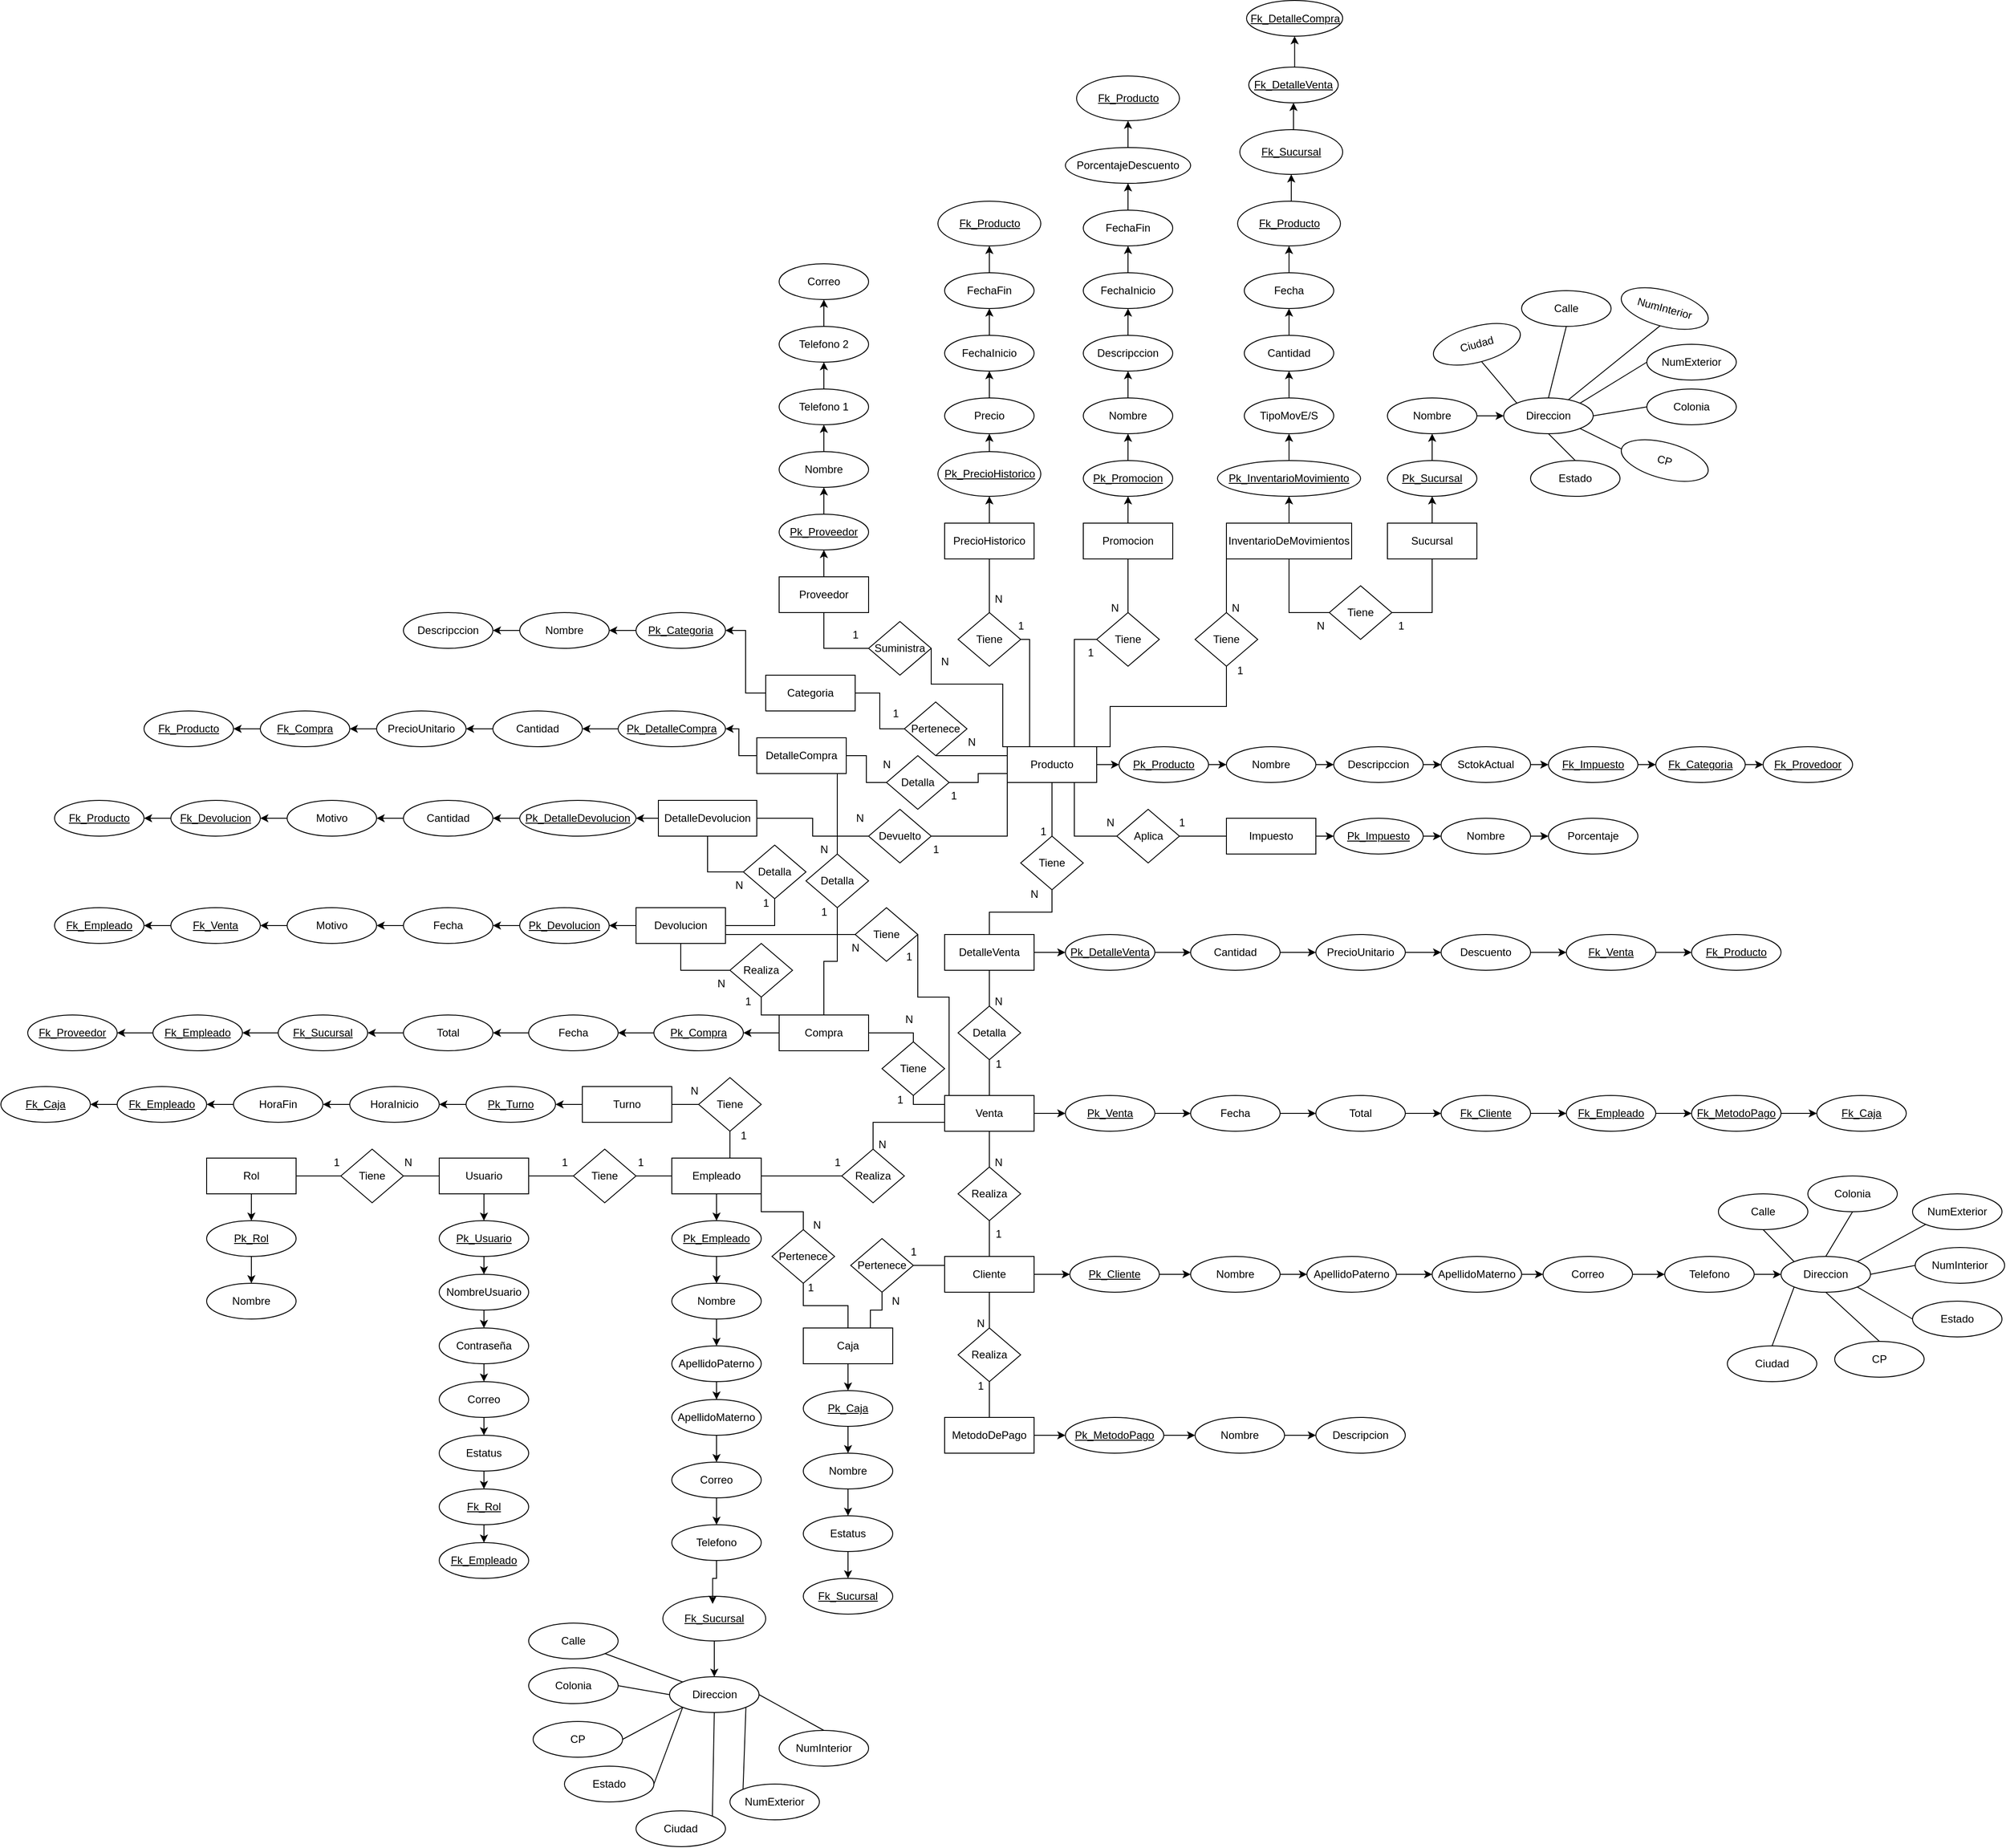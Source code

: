 <mxfile version="26.0.4">
  <diagram name="Página-1" id="6AbOJIgC5mkOU_HFHWqA">
    <mxGraphModel dx="2149" dy="1540" grid="1" gridSize="10" guides="1" tooltips="1" connect="1" arrows="1" fold="1" page="1" pageScale="1" pageWidth="827" pageHeight="1169" math="0" shadow="0">
      <root>
        <mxCell id="0" />
        <mxCell id="1" parent="0" />
        <mxCell id="h_ewbcy0oDdWf5_KwiLt-87" style="edgeStyle=orthogonalEdgeStyle;rounded=0;orthogonalLoop=1;jettySize=auto;html=1;exitX=0.5;exitY=1;exitDx=0;exitDy=0;entryX=0.5;entryY=0;entryDx=0;entryDy=0;endArrow=none;endFill=0;" parent="1" source="h_ewbcy0oDdWf5_KwiLt-24" target="h_ewbcy0oDdWf5_KwiLt-64" edge="1">
          <mxGeometry relative="1" as="geometry" />
        </mxCell>
        <mxCell id="h_ewbcy0oDdWf5_KwiLt-109" style="edgeStyle=orthogonalEdgeStyle;rounded=0;orthogonalLoop=1;jettySize=auto;html=1;exitX=1;exitY=0.5;exitDx=0;exitDy=0;entryX=0;entryY=0.5;entryDx=0;entryDy=0;" parent="1" source="h_ewbcy0oDdWf5_KwiLt-24" target="h_ewbcy0oDdWf5_KwiLt-102" edge="1">
          <mxGeometry relative="1" as="geometry" />
        </mxCell>
        <mxCell id="fs7uPyh7k5oqFPLGZ5jc-13" style="edgeStyle=orthogonalEdgeStyle;rounded=0;orthogonalLoop=1;jettySize=auto;html=1;exitX=0.75;exitY=1;exitDx=0;exitDy=0;entryX=0;entryY=0.5;entryDx=0;entryDy=0;endArrow=none;endFill=0;" parent="1" source="h_ewbcy0oDdWf5_KwiLt-24" target="h_ewbcy0oDdWf5_KwiLt-90" edge="1">
          <mxGeometry relative="1" as="geometry" />
        </mxCell>
        <mxCell id="fs7uPyh7k5oqFPLGZ5jc-22" style="edgeStyle=orthogonalEdgeStyle;rounded=0;orthogonalLoop=1;jettySize=auto;html=1;exitX=0;exitY=0.75;exitDx=0;exitDy=0;entryX=1;entryY=0.5;entryDx=0;entryDy=0;endArrow=none;endFill=0;" parent="1" source="h_ewbcy0oDdWf5_KwiLt-24" target="h_ewbcy0oDdWf5_KwiLt-65" edge="1">
          <mxGeometry relative="1" as="geometry" />
        </mxCell>
        <mxCell id="fs7uPyh7k5oqFPLGZ5jc-23" style="edgeStyle=orthogonalEdgeStyle;rounded=0;orthogonalLoop=1;jettySize=auto;html=1;exitX=0;exitY=1;exitDx=0;exitDy=0;entryX=1;entryY=0.5;entryDx=0;entryDy=0;endArrow=none;endFill=0;" parent="1" source="h_ewbcy0oDdWf5_KwiLt-24" target="fs7uPyh7k5oqFPLGZ5jc-21" edge="1">
          <mxGeometry relative="1" as="geometry" />
        </mxCell>
        <mxCell id="h_ewbcy0oDdWf5_KwiLt-24" value="Producto" style="whiteSpace=wrap;html=1;align=center;" parent="1" vertex="1">
          <mxGeometry x="-185" y="250" width="100" height="40" as="geometry" />
        </mxCell>
        <mxCell id="h_ewbcy0oDdWf5_KwiLt-78" style="edgeStyle=orthogonalEdgeStyle;rounded=0;orthogonalLoop=1;jettySize=auto;html=1;exitX=0.5;exitY=1;exitDx=0;exitDy=0;entryX=0.5;entryY=0;entryDx=0;entryDy=0;endArrow=none;endFill=0;" parent="1" source="h_ewbcy0oDdWf5_KwiLt-26" target="h_ewbcy0oDdWf5_KwiLt-58" edge="1">
          <mxGeometry relative="1" as="geometry" />
        </mxCell>
        <mxCell id="h_ewbcy0oDdWf5_KwiLt-160" style="edgeStyle=orthogonalEdgeStyle;rounded=0;orthogonalLoop=1;jettySize=auto;html=1;exitX=0.5;exitY=0;exitDx=0;exitDy=0;entryX=0.5;entryY=1;entryDx=0;entryDy=0;" parent="1" source="h_ewbcy0oDdWf5_KwiLt-26" target="h_ewbcy0oDdWf5_KwiLt-153" edge="1">
          <mxGeometry relative="1" as="geometry" />
        </mxCell>
        <mxCell id="h_ewbcy0oDdWf5_KwiLt-26" value="Promocion" style="whiteSpace=wrap;html=1;align=center;" parent="1" vertex="1">
          <mxGeometry x="-100" width="100" height="40" as="geometry" />
        </mxCell>
        <mxCell id="h_ewbcy0oDdWf5_KwiLt-76" style="edgeStyle=orthogonalEdgeStyle;rounded=0;orthogonalLoop=1;jettySize=auto;html=1;exitX=0.5;exitY=1;exitDx=0;exitDy=0;entryX=0.5;entryY=0;entryDx=0;entryDy=0;endArrow=none;endFill=0;" parent="1" source="h_ewbcy0oDdWf5_KwiLt-27" target="h_ewbcy0oDdWf5_KwiLt-61" edge="1">
          <mxGeometry relative="1" as="geometry" />
        </mxCell>
        <mxCell id="h_ewbcy0oDdWf5_KwiLt-147" style="edgeStyle=orthogonalEdgeStyle;rounded=0;orthogonalLoop=1;jettySize=auto;html=1;exitX=0.5;exitY=0;exitDx=0;exitDy=0;entryX=0.5;entryY=1;entryDx=0;entryDy=0;" parent="1" source="h_ewbcy0oDdWf5_KwiLt-27" target="h_ewbcy0oDdWf5_KwiLt-142" edge="1">
          <mxGeometry relative="1" as="geometry" />
        </mxCell>
        <mxCell id="h_ewbcy0oDdWf5_KwiLt-27" value="PrecioHistorico" style="whiteSpace=wrap;html=1;align=center;" parent="1" vertex="1">
          <mxGeometry x="-255" width="100" height="40" as="geometry" />
        </mxCell>
        <mxCell id="h_ewbcy0oDdWf5_KwiLt-68" style="edgeStyle=orthogonalEdgeStyle;rounded=0;orthogonalLoop=1;jettySize=auto;html=1;exitX=0.5;exitY=1;exitDx=0;exitDy=0;entryX=0;entryY=0.5;entryDx=0;entryDy=0;endArrow=none;endFill=0;" parent="1" source="h_ewbcy0oDdWf5_KwiLt-28" target="h_ewbcy0oDdWf5_KwiLt-62" edge="1">
          <mxGeometry relative="1" as="geometry" />
        </mxCell>
        <mxCell id="h_ewbcy0oDdWf5_KwiLt-127" style="edgeStyle=orthogonalEdgeStyle;rounded=0;orthogonalLoop=1;jettySize=auto;html=1;exitX=0.5;exitY=0;exitDx=0;exitDy=0;entryX=0.5;entryY=1;entryDx=0;entryDy=0;" parent="1" source="h_ewbcy0oDdWf5_KwiLt-28" target="h_ewbcy0oDdWf5_KwiLt-122" edge="1">
          <mxGeometry relative="1" as="geometry" />
        </mxCell>
        <mxCell id="h_ewbcy0oDdWf5_KwiLt-28" value="Proveedor" style="whiteSpace=wrap;html=1;align=center;" parent="1" vertex="1">
          <mxGeometry x="-440" y="60" width="100" height="40" as="geometry" />
        </mxCell>
        <mxCell id="h_ewbcy0oDdWf5_KwiLt-70" style="edgeStyle=orthogonalEdgeStyle;rounded=0;orthogonalLoop=1;jettySize=auto;html=1;exitX=1;exitY=0.5;exitDx=0;exitDy=0;entryX=0;entryY=0.5;entryDx=0;entryDy=0;endArrow=none;endFill=0;" parent="1" source="h_ewbcy0oDdWf5_KwiLt-29" target="h_ewbcy0oDdWf5_KwiLt-63" edge="1">
          <mxGeometry relative="1" as="geometry" />
        </mxCell>
        <mxCell id="h_ewbcy0oDdWf5_KwiLt-117" style="edgeStyle=orthogonalEdgeStyle;rounded=0;orthogonalLoop=1;jettySize=auto;html=1;exitX=0;exitY=0.5;exitDx=0;exitDy=0;entryX=1;entryY=0.5;entryDx=0;entryDy=0;" parent="1" source="h_ewbcy0oDdWf5_KwiLt-29" target="h_ewbcy0oDdWf5_KwiLt-115" edge="1">
          <mxGeometry relative="1" as="geometry" />
        </mxCell>
        <mxCell id="h_ewbcy0oDdWf5_KwiLt-29" value="Categoria" style="whiteSpace=wrap;html=1;align=center;" parent="1" vertex="1">
          <mxGeometry x="-455" y="170" width="100" height="40" as="geometry" />
        </mxCell>
        <mxCell id="h_ewbcy0oDdWf5_KwiLt-222" style="edgeStyle=orthogonalEdgeStyle;rounded=0;orthogonalLoop=1;jettySize=auto;html=1;exitX=0.5;exitY=1;exitDx=0;exitDy=0;entryX=0.5;entryY=0;entryDx=0;entryDy=0;endArrow=none;endFill=0;" parent="1" source="h_ewbcy0oDdWf5_KwiLt-30" target="h_ewbcy0oDdWf5_KwiLt-95" edge="1">
          <mxGeometry relative="1" as="geometry" />
        </mxCell>
        <mxCell id="h_ewbcy0oDdWf5_KwiLt-273" style="edgeStyle=orthogonalEdgeStyle;rounded=0;orthogonalLoop=1;jettySize=auto;html=1;exitX=1;exitY=0.5;exitDx=0;exitDy=0;entryX=0;entryY=0.5;entryDx=0;entryDy=0;" parent="1" source="h_ewbcy0oDdWf5_KwiLt-30" target="h_ewbcy0oDdWf5_KwiLt-267" edge="1">
          <mxGeometry relative="1" as="geometry" />
        </mxCell>
        <mxCell id="h_ewbcy0oDdWf5_KwiLt-30" value="DetalleVenta" style="whiteSpace=wrap;html=1;align=center;" parent="1" vertex="1">
          <mxGeometry x="-255" y="460" width="100" height="40" as="geometry" />
        </mxCell>
        <mxCell id="h_ewbcy0oDdWf5_KwiLt-74" style="edgeStyle=orthogonalEdgeStyle;rounded=0;orthogonalLoop=1;jettySize=auto;html=1;exitX=1;exitY=0.5;exitDx=0;exitDy=0;entryX=0;entryY=0.5;entryDx=0;entryDy=0;endArrow=none;endFill=0;" parent="1" source="h_ewbcy0oDdWf5_KwiLt-31" target="h_ewbcy0oDdWf5_KwiLt-65" edge="1">
          <mxGeometry relative="1" as="geometry" />
        </mxCell>
        <mxCell id="h_ewbcy0oDdWf5_KwiLt-98" style="edgeStyle=orthogonalEdgeStyle;rounded=0;orthogonalLoop=1;jettySize=auto;html=1;exitX=0.5;exitY=1;exitDx=0;exitDy=0;entryX=0.5;entryY=0;entryDx=0;entryDy=0;endArrow=none;endFill=0;" parent="1" source="h_ewbcy0oDdWf5_KwiLt-31" target="h_ewbcy0oDdWf5_KwiLt-94" edge="1">
          <mxGeometry relative="1" as="geometry">
            <Array as="points">
              <mxPoint x="-375" y="280" />
            </Array>
          </mxGeometry>
        </mxCell>
        <mxCell id="h_ewbcy0oDdWf5_KwiLt-137" style="edgeStyle=orthogonalEdgeStyle;rounded=0;orthogonalLoop=1;jettySize=auto;html=1;exitX=0;exitY=0.5;exitDx=0;exitDy=0;entryX=1;entryY=0.5;entryDx=0;entryDy=0;" parent="1" source="h_ewbcy0oDdWf5_KwiLt-31" target="h_ewbcy0oDdWf5_KwiLt-132" edge="1">
          <mxGeometry relative="1" as="geometry" />
        </mxCell>
        <mxCell id="h_ewbcy0oDdWf5_KwiLt-31" value="DetalleCompra" style="whiteSpace=wrap;html=1;align=center;" parent="1" vertex="1">
          <mxGeometry x="-465" y="240" width="100" height="40" as="geometry" />
        </mxCell>
        <mxCell id="h_ewbcy0oDdWf5_KwiLt-241" style="edgeStyle=orthogonalEdgeStyle;rounded=0;orthogonalLoop=1;jettySize=auto;html=1;exitX=0.75;exitY=0;exitDx=0;exitDy=0;entryX=0.5;entryY=1;entryDx=0;entryDy=0;endArrow=none;endFill=0;" parent="1" source="h_ewbcy0oDdWf5_KwiLt-33" target="h_ewbcy0oDdWf5_KwiLt-92" edge="1">
          <mxGeometry relative="1" as="geometry" />
        </mxCell>
        <mxCell id="h_ewbcy0oDdWf5_KwiLt-331" style="edgeStyle=orthogonalEdgeStyle;rounded=0;orthogonalLoop=1;jettySize=auto;html=1;exitX=0.5;exitY=1;exitDx=0;exitDy=0;entryX=0.5;entryY=0;entryDx=0;entryDy=0;" parent="1" source="h_ewbcy0oDdWf5_KwiLt-33" target="h_ewbcy0oDdWf5_KwiLt-325" edge="1">
          <mxGeometry relative="1" as="geometry" />
        </mxCell>
        <mxCell id="h_ewbcy0oDdWf5_KwiLt-33" value="Caja" style="whiteSpace=wrap;html=1;align=center;" parent="1" vertex="1">
          <mxGeometry x="-413" y="900" width="100" height="40" as="geometry" />
        </mxCell>
        <mxCell id="h_ewbcy0oDdWf5_KwiLt-369" style="edgeStyle=orthogonalEdgeStyle;rounded=0;orthogonalLoop=1;jettySize=auto;html=1;exitX=0;exitY=0.5;exitDx=0;exitDy=0;entryX=1;entryY=0.5;entryDx=0;entryDy=0;" parent="1" source="h_ewbcy0oDdWf5_KwiLt-34" target="h_ewbcy0oDdWf5_KwiLt-365" edge="1">
          <mxGeometry relative="1" as="geometry" />
        </mxCell>
        <mxCell id="h_ewbcy0oDdWf5_KwiLt-34" value="Turno" style="whiteSpace=wrap;html=1;align=center;" parent="1" vertex="1">
          <mxGeometry x="-660" y="630" width="100" height="40" as="geometry" />
        </mxCell>
        <mxCell id="h_ewbcy0oDdWf5_KwiLt-210" style="edgeStyle=orthogonalEdgeStyle;rounded=0;orthogonalLoop=1;jettySize=auto;html=1;exitX=0;exitY=0.5;exitDx=0;exitDy=0;entryX=1;entryY=0.5;entryDx=0;entryDy=0;" parent="1" source="h_ewbcy0oDdWf5_KwiLt-35" target="h_ewbcy0oDdWf5_KwiLt-202" edge="1">
          <mxGeometry relative="1" as="geometry" />
        </mxCell>
        <mxCell id="h_ewbcy0oDdWf5_KwiLt-35" value="Compra" style="whiteSpace=wrap;html=1;align=center;" parent="1" vertex="1">
          <mxGeometry x="-440" y="550" width="100" height="40" as="geometry" />
        </mxCell>
        <mxCell id="h_ewbcy0oDdWf5_KwiLt-224" style="edgeStyle=orthogonalEdgeStyle;rounded=0;orthogonalLoop=1;jettySize=auto;html=1;exitX=0.5;exitY=1;exitDx=0;exitDy=0;entryX=0.5;entryY=0;entryDx=0;entryDy=0;endArrow=none;endFill=0;" parent="1" source="h_ewbcy0oDdWf5_KwiLt-36" target="h_ewbcy0oDdWf5_KwiLt-59" edge="1">
          <mxGeometry relative="1" as="geometry" />
        </mxCell>
        <mxCell id="h_ewbcy0oDdWf5_KwiLt-226" style="edgeStyle=orthogonalEdgeStyle;rounded=0;orthogonalLoop=1;jettySize=auto;html=1;exitX=0;exitY=0.5;exitDx=0;exitDy=0;entryX=0.5;entryY=0;entryDx=0;entryDy=0;endArrow=none;endFill=0;" parent="1" source="h_ewbcy0oDdWf5_KwiLt-36" target="h_ewbcy0oDdWf5_KwiLt-89" edge="1">
          <mxGeometry relative="1" as="geometry">
            <Array as="points">
              <mxPoint x="-255" y="670" />
              <mxPoint x="-335" y="670" />
            </Array>
          </mxGeometry>
        </mxCell>
        <mxCell id="h_ewbcy0oDdWf5_KwiLt-249" style="edgeStyle=orthogonalEdgeStyle;rounded=0;orthogonalLoop=1;jettySize=auto;html=1;exitX=0;exitY=0.25;exitDx=0;exitDy=0;entryX=0.5;entryY=1;entryDx=0;entryDy=0;endArrow=none;endFill=0;" parent="1" source="h_ewbcy0oDdWf5_KwiLt-36" target="h_ewbcy0oDdWf5_KwiLt-245" edge="1">
          <mxGeometry relative="1" as="geometry" />
        </mxCell>
        <mxCell id="h_ewbcy0oDdWf5_KwiLt-292" style="edgeStyle=orthogonalEdgeStyle;rounded=0;orthogonalLoop=1;jettySize=auto;html=1;exitX=1;exitY=0.5;exitDx=0;exitDy=0;entryX=0;entryY=0.5;entryDx=0;entryDy=0;" parent="1" source="h_ewbcy0oDdWf5_KwiLt-36" target="h_ewbcy0oDdWf5_KwiLt-279" edge="1">
          <mxGeometry relative="1" as="geometry" />
        </mxCell>
        <mxCell id="fs7uPyh7k5oqFPLGZ5jc-29" style="edgeStyle=orthogonalEdgeStyle;rounded=0;orthogonalLoop=1;jettySize=auto;html=1;exitX=0.25;exitY=0;exitDx=0;exitDy=0;entryX=1;entryY=0.5;entryDx=0;entryDy=0;endArrow=none;endFill=0;" parent="1" source="h_ewbcy0oDdWf5_KwiLt-36" target="fs7uPyh7k5oqFPLGZ5jc-27" edge="1">
          <mxGeometry relative="1" as="geometry">
            <Array as="points">
              <mxPoint x="-250" y="640" />
              <mxPoint x="-250" y="530" />
              <mxPoint x="-285" y="530" />
            </Array>
          </mxGeometry>
        </mxCell>
        <mxCell id="h_ewbcy0oDdWf5_KwiLt-36" value="Venta" style="whiteSpace=wrap;html=1;align=center;" parent="1" vertex="1">
          <mxGeometry x="-255" y="640" width="100" height="40" as="geometry" />
        </mxCell>
        <mxCell id="h_ewbcy0oDdWf5_KwiLt-235" style="edgeStyle=orthogonalEdgeStyle;rounded=0;orthogonalLoop=1;jettySize=auto;html=1;exitX=0.5;exitY=1;exitDx=0;exitDy=0;entryX=0.5;entryY=0;entryDx=0;entryDy=0;endArrow=none;endFill=0;" parent="1" source="h_ewbcy0oDdWf5_KwiLt-37" target="h_ewbcy0oDdWf5_KwiLt-93" edge="1">
          <mxGeometry relative="1" as="geometry" />
        </mxCell>
        <mxCell id="h_ewbcy0oDdWf5_KwiLt-294" style="edgeStyle=orthogonalEdgeStyle;rounded=0;orthogonalLoop=1;jettySize=auto;html=1;exitX=1;exitY=0.5;exitDx=0;exitDy=0;entryX=0;entryY=0.5;entryDx=0;entryDy=0;" parent="1" source="h_ewbcy0oDdWf5_KwiLt-37" target="h_ewbcy0oDdWf5_KwiLt-293" edge="1">
          <mxGeometry relative="1" as="geometry" />
        </mxCell>
        <mxCell id="h_ewbcy0oDdWf5_KwiLt-37" value="Cliente" style="whiteSpace=wrap;html=1;align=center;" parent="1" vertex="1">
          <mxGeometry x="-255" y="820" width="100" height="40" as="geometry" />
        </mxCell>
        <mxCell id="h_ewbcy0oDdWf5_KwiLt-239" style="edgeStyle=orthogonalEdgeStyle;rounded=0;orthogonalLoop=1;jettySize=auto;html=1;exitX=1;exitY=1;exitDx=0;exitDy=0;entryX=0.5;entryY=0;entryDx=0;entryDy=0;endArrow=none;endFill=0;" parent="1" source="h_ewbcy0oDdWf5_KwiLt-38" target="h_ewbcy0oDdWf5_KwiLt-91" edge="1">
          <mxGeometry relative="1" as="geometry" />
        </mxCell>
        <mxCell id="h_ewbcy0oDdWf5_KwiLt-247" style="edgeStyle=orthogonalEdgeStyle;rounded=0;orthogonalLoop=1;jettySize=auto;html=1;exitX=0;exitY=0.5;exitDx=0;exitDy=0;entryX=1;entryY=0.5;entryDx=0;entryDy=0;endArrow=none;endFill=0;" parent="1" source="h_ewbcy0oDdWf5_KwiLt-38" target="h_ewbcy0oDdWf5_KwiLt-246" edge="1">
          <mxGeometry relative="1" as="geometry" />
        </mxCell>
        <mxCell id="h_ewbcy0oDdWf5_KwiLt-265" style="edgeStyle=orthogonalEdgeStyle;rounded=0;orthogonalLoop=1;jettySize=auto;html=1;exitX=0.5;exitY=0;exitDx=0;exitDy=0;entryX=0.5;entryY=1;entryDx=0;entryDy=0;endArrow=none;endFill=0;" parent="1" source="h_ewbcy0oDdWf5_KwiLt-38" target="h_ewbcy0oDdWf5_KwiLt-243" edge="1">
          <mxGeometry relative="1" as="geometry" />
        </mxCell>
        <mxCell id="h_ewbcy0oDdWf5_KwiLt-352" style="edgeStyle=orthogonalEdgeStyle;rounded=0;orthogonalLoop=1;jettySize=auto;html=1;exitX=0.5;exitY=1;exitDx=0;exitDy=0;entryX=0.5;entryY=0;entryDx=0;entryDy=0;" parent="1" source="h_ewbcy0oDdWf5_KwiLt-38" target="h_ewbcy0oDdWf5_KwiLt-335" edge="1">
          <mxGeometry relative="1" as="geometry" />
        </mxCell>
        <mxCell id="h_ewbcy0oDdWf5_KwiLt-38" value="Empleado" style="whiteSpace=wrap;html=1;align=center;" parent="1" vertex="1">
          <mxGeometry x="-560" y="710" width="100" height="40" as="geometry" />
        </mxCell>
        <mxCell id="h_ewbcy0oDdWf5_KwiLt-322" style="edgeStyle=orthogonalEdgeStyle;rounded=0;orthogonalLoop=1;jettySize=auto;html=1;exitX=1;exitY=0.5;exitDx=0;exitDy=0;entryX=0;entryY=0.5;entryDx=0;entryDy=0;" parent="1" source="h_ewbcy0oDdWf5_KwiLt-39" target="h_ewbcy0oDdWf5_KwiLt-319" edge="1">
          <mxGeometry relative="1" as="geometry" />
        </mxCell>
        <mxCell id="h_ewbcy0oDdWf5_KwiLt-39" value="MetodoDePago" style="whiteSpace=wrap;html=1;align=center;" parent="1" vertex="1">
          <mxGeometry x="-255" y="1000" width="100" height="40" as="geometry" />
        </mxCell>
        <mxCell id="h_ewbcy0oDdWf5_KwiLt-253" style="edgeStyle=orthogonalEdgeStyle;rounded=0;orthogonalLoop=1;jettySize=auto;html=1;exitX=0;exitY=0.5;exitDx=0;exitDy=0;entryX=1;entryY=0.5;entryDx=0;entryDy=0;endArrow=none;endFill=0;" parent="1" source="h_ewbcy0oDdWf5_KwiLt-40" target="h_ewbcy0oDdWf5_KwiLt-244" edge="1">
          <mxGeometry relative="1" as="geometry" />
        </mxCell>
        <mxCell id="h_ewbcy0oDdWf5_KwiLt-385" style="edgeStyle=orthogonalEdgeStyle;rounded=0;orthogonalLoop=1;jettySize=auto;html=1;exitX=0.5;exitY=1;exitDx=0;exitDy=0;entryX=0.5;entryY=0;entryDx=0;entryDy=0;" parent="1" source="h_ewbcy0oDdWf5_KwiLt-40" target="h_ewbcy0oDdWf5_KwiLt-374" edge="1">
          <mxGeometry relative="1" as="geometry" />
        </mxCell>
        <mxCell id="h_ewbcy0oDdWf5_KwiLt-40" value="Usuario" style="whiteSpace=wrap;html=1;align=center;" parent="1" vertex="1">
          <mxGeometry x="-820" y="710" width="100" height="40" as="geometry" />
        </mxCell>
        <mxCell id="h_ewbcy0oDdWf5_KwiLt-80" style="edgeStyle=orthogonalEdgeStyle;rounded=0;orthogonalLoop=1;jettySize=auto;html=1;exitX=0;exitY=1;exitDx=0;exitDy=0;entryX=0.5;entryY=0;entryDx=0;entryDy=0;endArrow=none;endFill=0;" parent="1" source="h_ewbcy0oDdWf5_KwiLt-41" target="h_ewbcy0oDdWf5_KwiLt-60" edge="1">
          <mxGeometry relative="1" as="geometry" />
        </mxCell>
        <mxCell id="h_ewbcy0oDdWf5_KwiLt-82" style="edgeStyle=orthogonalEdgeStyle;rounded=0;orthogonalLoop=1;jettySize=auto;html=1;exitX=0.5;exitY=1;exitDx=0;exitDy=0;entryX=0;entryY=0.5;entryDx=0;entryDy=0;endArrow=none;endFill=0;" parent="1" source="h_ewbcy0oDdWf5_KwiLt-41" target="h_ewbcy0oDdWf5_KwiLt-56" edge="1">
          <mxGeometry relative="1" as="geometry" />
        </mxCell>
        <mxCell id="h_ewbcy0oDdWf5_KwiLt-173" style="edgeStyle=orthogonalEdgeStyle;rounded=0;orthogonalLoop=1;jettySize=auto;html=1;exitX=0.5;exitY=0;exitDx=0;exitDy=0;entryX=0.5;entryY=1;entryDx=0;entryDy=0;" parent="1" source="h_ewbcy0oDdWf5_KwiLt-41" target="h_ewbcy0oDdWf5_KwiLt-167" edge="1">
          <mxGeometry relative="1" as="geometry" />
        </mxCell>
        <mxCell id="h_ewbcy0oDdWf5_KwiLt-41" value="InventarioDeMovimientos" style="whiteSpace=wrap;html=1;align=center;" parent="1" vertex="1">
          <mxGeometry x="60" width="140" height="40" as="geometry" />
        </mxCell>
        <mxCell id="h_ewbcy0oDdWf5_KwiLt-397" style="edgeStyle=orthogonalEdgeStyle;rounded=0;orthogonalLoop=1;jettySize=auto;html=1;exitX=0;exitY=0.5;exitDx=0;exitDy=0;entryX=1;entryY=0.5;entryDx=0;entryDy=0;" parent="1" source="h_ewbcy0oDdWf5_KwiLt-42" target="h_ewbcy0oDdWf5_KwiLt-392" edge="1">
          <mxGeometry relative="1" as="geometry" />
        </mxCell>
        <mxCell id="fs7uPyh7k5oqFPLGZ5jc-25" style="edgeStyle=orthogonalEdgeStyle;rounded=0;orthogonalLoop=1;jettySize=auto;html=1;exitX=0.5;exitY=1;exitDx=0;exitDy=0;entryX=0;entryY=0.5;entryDx=0;entryDy=0;endArrow=none;endFill=0;" parent="1" source="h_ewbcy0oDdWf5_KwiLt-42" target="h_ewbcy0oDdWf5_KwiLt-258" edge="1">
          <mxGeometry relative="1" as="geometry" />
        </mxCell>
        <mxCell id="fs7uPyh7k5oqFPLGZ5jc-28" style="edgeStyle=orthogonalEdgeStyle;rounded=0;orthogonalLoop=1;jettySize=auto;html=1;exitX=1;exitY=0.75;exitDx=0;exitDy=0;entryX=0;entryY=0.5;entryDx=0;entryDy=0;endArrow=none;endFill=0;" parent="1" source="h_ewbcy0oDdWf5_KwiLt-42" target="fs7uPyh7k5oqFPLGZ5jc-27" edge="1">
          <mxGeometry relative="1" as="geometry" />
        </mxCell>
        <mxCell id="h_ewbcy0oDdWf5_KwiLt-42" value="Devolucion" style="whiteSpace=wrap;html=1;align=center;" parent="1" vertex="1">
          <mxGeometry x="-600" y="430" width="100" height="40" as="geometry" />
        </mxCell>
        <mxCell id="h_ewbcy0oDdWf5_KwiLt-189" style="edgeStyle=orthogonalEdgeStyle;rounded=0;orthogonalLoop=1;jettySize=auto;html=1;exitX=0.5;exitY=0;exitDx=0;exitDy=0;entryX=0.5;entryY=1;entryDx=0;entryDy=0;" parent="1" source="h_ewbcy0oDdWf5_KwiLt-43" target="h_ewbcy0oDdWf5_KwiLt-179" edge="1">
          <mxGeometry relative="1" as="geometry" />
        </mxCell>
        <mxCell id="h_ewbcy0oDdWf5_KwiLt-43" value="Sucursal" style="whiteSpace=wrap;html=1;align=center;" parent="1" vertex="1">
          <mxGeometry x="240" width="100" height="40" as="geometry" />
        </mxCell>
        <mxCell id="fs7uPyh7k5oqFPLGZ5jc-18" style="edgeStyle=orthogonalEdgeStyle;rounded=0;orthogonalLoop=1;jettySize=auto;html=1;exitX=1;exitY=0.5;exitDx=0;exitDy=0;entryX=0;entryY=0.5;entryDx=0;entryDy=0;" parent="1" source="h_ewbcy0oDdWf5_KwiLt-44" target="fs7uPyh7k5oqFPLGZ5jc-15" edge="1">
          <mxGeometry relative="1" as="geometry" />
        </mxCell>
        <mxCell id="h_ewbcy0oDdWf5_KwiLt-44" value="Impuesto" style="whiteSpace=wrap;html=1;align=center;" parent="1" vertex="1">
          <mxGeometry x="60" y="330" width="100" height="40" as="geometry" />
        </mxCell>
        <mxCell id="h_ewbcy0oDdWf5_KwiLt-407" style="edgeStyle=orthogonalEdgeStyle;rounded=0;orthogonalLoop=1;jettySize=auto;html=1;exitX=0;exitY=0.5;exitDx=0;exitDy=0;entryX=1;entryY=0.5;entryDx=0;entryDy=0;" parent="1" source="h_ewbcy0oDdWf5_KwiLt-45" target="h_ewbcy0oDdWf5_KwiLt-402" edge="1">
          <mxGeometry relative="1" as="geometry" />
        </mxCell>
        <mxCell id="h_ewbcy0oDdWf5_KwiLt-45" value="DetalleDevolucion" style="whiteSpace=wrap;html=1;align=center;" parent="1" vertex="1">
          <mxGeometry x="-575" y="310" width="110" height="40" as="geometry" />
        </mxCell>
        <mxCell id="h_ewbcy0oDdWf5_KwiLt-377" style="edgeStyle=orthogonalEdgeStyle;rounded=0;orthogonalLoop=1;jettySize=auto;html=1;exitX=0.5;exitY=1;exitDx=0;exitDy=0;entryX=0.5;entryY=0;entryDx=0;entryDy=0;" parent="1" source="h_ewbcy0oDdWf5_KwiLt-48" target="h_ewbcy0oDdWf5_KwiLt-373" edge="1">
          <mxGeometry relative="1" as="geometry" />
        </mxCell>
        <mxCell id="h_ewbcy0oDdWf5_KwiLt-48" value="Rol" style="whiteSpace=wrap;html=1;align=center;" parent="1" vertex="1">
          <mxGeometry x="-1080" y="710" width="100" height="40" as="geometry" />
        </mxCell>
        <mxCell id="h_ewbcy0oDdWf5_KwiLt-83" style="edgeStyle=orthogonalEdgeStyle;rounded=0;orthogonalLoop=1;jettySize=auto;html=1;exitX=1;exitY=0.5;exitDx=0;exitDy=0;entryX=0.5;entryY=1;entryDx=0;entryDy=0;endArrow=none;endFill=0;" parent="1" source="h_ewbcy0oDdWf5_KwiLt-56" target="h_ewbcy0oDdWf5_KwiLt-43" edge="1">
          <mxGeometry relative="1" as="geometry" />
        </mxCell>
        <mxCell id="h_ewbcy0oDdWf5_KwiLt-56" value="Tiene" style="shape=rhombus;perimeter=rhombusPerimeter;whiteSpace=wrap;html=1;align=center;" parent="1" vertex="1">
          <mxGeometry x="175" y="70" width="70" height="60" as="geometry" />
        </mxCell>
        <mxCell id="h_ewbcy0oDdWf5_KwiLt-79" style="edgeStyle=orthogonalEdgeStyle;rounded=0;orthogonalLoop=1;jettySize=auto;html=1;exitX=0;exitY=0.5;exitDx=0;exitDy=0;entryX=0.75;entryY=0;entryDx=0;entryDy=0;endArrow=none;endFill=0;" parent="1" source="h_ewbcy0oDdWf5_KwiLt-58" target="h_ewbcy0oDdWf5_KwiLt-24" edge="1">
          <mxGeometry relative="1" as="geometry" />
        </mxCell>
        <mxCell id="h_ewbcy0oDdWf5_KwiLt-58" value="Tiene" style="shape=rhombus;perimeter=rhombusPerimeter;whiteSpace=wrap;html=1;align=center;" parent="1" vertex="1">
          <mxGeometry x="-85" y="100" width="70" height="60" as="geometry" />
        </mxCell>
        <mxCell id="h_ewbcy0oDdWf5_KwiLt-225" style="edgeStyle=orthogonalEdgeStyle;rounded=0;orthogonalLoop=1;jettySize=auto;html=1;exitX=0.5;exitY=1;exitDx=0;exitDy=0;entryX=0.5;entryY=0;entryDx=0;entryDy=0;endArrow=none;endFill=0;" parent="1" source="h_ewbcy0oDdWf5_KwiLt-59" target="h_ewbcy0oDdWf5_KwiLt-37" edge="1">
          <mxGeometry relative="1" as="geometry" />
        </mxCell>
        <mxCell id="h_ewbcy0oDdWf5_KwiLt-59" value="Realiza" style="shape=rhombus;perimeter=rhombusPerimeter;whiteSpace=wrap;html=1;align=center;" parent="1" vertex="1">
          <mxGeometry x="-240" y="720" width="70" height="60" as="geometry" />
        </mxCell>
        <mxCell id="h_ewbcy0oDdWf5_KwiLt-81" style="edgeStyle=orthogonalEdgeStyle;rounded=0;orthogonalLoop=1;jettySize=auto;html=1;exitX=0.5;exitY=1;exitDx=0;exitDy=0;entryX=1;entryY=0;entryDx=0;entryDy=0;endArrow=none;endFill=0;" parent="1" source="h_ewbcy0oDdWf5_KwiLt-60" target="h_ewbcy0oDdWf5_KwiLt-24" edge="1">
          <mxGeometry relative="1" as="geometry">
            <Array as="points">
              <mxPoint x="60" y="205" />
              <mxPoint x="-70" y="205" />
              <mxPoint x="-70" y="250" />
            </Array>
          </mxGeometry>
        </mxCell>
        <mxCell id="h_ewbcy0oDdWf5_KwiLt-60" value="Tiene" style="shape=rhombus;perimeter=rhombusPerimeter;whiteSpace=wrap;html=1;align=center;" parent="1" vertex="1">
          <mxGeometry x="25" y="100" width="70" height="60" as="geometry" />
        </mxCell>
        <mxCell id="h_ewbcy0oDdWf5_KwiLt-77" style="edgeStyle=orthogonalEdgeStyle;rounded=0;orthogonalLoop=1;jettySize=auto;html=1;exitX=1;exitY=0.5;exitDx=0;exitDy=0;entryX=0.25;entryY=0;entryDx=0;entryDy=0;endArrow=none;endFill=0;" parent="1" source="h_ewbcy0oDdWf5_KwiLt-61" target="h_ewbcy0oDdWf5_KwiLt-24" edge="1">
          <mxGeometry relative="1" as="geometry">
            <Array as="points">
              <mxPoint x="-160" y="130" />
            </Array>
          </mxGeometry>
        </mxCell>
        <mxCell id="h_ewbcy0oDdWf5_KwiLt-61" value="Tiene" style="shape=rhombus;perimeter=rhombusPerimeter;whiteSpace=wrap;html=1;align=center;" parent="1" vertex="1">
          <mxGeometry x="-240" y="100" width="70" height="60" as="geometry" />
        </mxCell>
        <mxCell id="h_ewbcy0oDdWf5_KwiLt-69" style="edgeStyle=orthogonalEdgeStyle;rounded=0;orthogonalLoop=1;jettySize=auto;html=1;exitX=1;exitY=0.5;exitDx=0;exitDy=0;entryX=0;entryY=0;entryDx=0;entryDy=0;endArrow=none;endFill=0;" parent="1" source="h_ewbcy0oDdWf5_KwiLt-62" target="h_ewbcy0oDdWf5_KwiLt-24" edge="1">
          <mxGeometry relative="1" as="geometry">
            <Array as="points">
              <mxPoint x="-270" y="180" />
              <mxPoint x="-190" y="180" />
              <mxPoint x="-190" y="250" />
            </Array>
          </mxGeometry>
        </mxCell>
        <mxCell id="h_ewbcy0oDdWf5_KwiLt-62" value="Suministra" style="shape=rhombus;perimeter=rhombusPerimeter;whiteSpace=wrap;html=1;align=center;" parent="1" vertex="1">
          <mxGeometry x="-340" y="110" width="70" height="60" as="geometry" />
        </mxCell>
        <mxCell id="h_ewbcy0oDdWf5_KwiLt-71" style="edgeStyle=orthogonalEdgeStyle;rounded=0;orthogonalLoop=1;jettySize=auto;html=1;exitX=0.5;exitY=1;exitDx=0;exitDy=0;entryX=0;entryY=0.25;entryDx=0;entryDy=0;endArrow=none;endFill=0;" parent="1" source="h_ewbcy0oDdWf5_KwiLt-63" target="h_ewbcy0oDdWf5_KwiLt-24" edge="1">
          <mxGeometry relative="1" as="geometry">
            <Array as="points">
              <mxPoint x="-220" y="260" />
              <mxPoint x="-220" y="260" />
            </Array>
          </mxGeometry>
        </mxCell>
        <mxCell id="h_ewbcy0oDdWf5_KwiLt-63" value="Pertenece" style="shape=rhombus;perimeter=rhombusPerimeter;whiteSpace=wrap;html=1;align=center;" parent="1" vertex="1">
          <mxGeometry x="-300" y="200" width="70" height="60" as="geometry" />
        </mxCell>
        <mxCell id="h_ewbcy0oDdWf5_KwiLt-88" style="edgeStyle=orthogonalEdgeStyle;rounded=0;orthogonalLoop=1;jettySize=auto;html=1;exitX=0.5;exitY=1;exitDx=0;exitDy=0;entryX=0.5;entryY=0;entryDx=0;entryDy=0;endArrow=none;endFill=0;" parent="1" source="h_ewbcy0oDdWf5_KwiLt-64" target="h_ewbcy0oDdWf5_KwiLt-30" edge="1">
          <mxGeometry relative="1" as="geometry" />
        </mxCell>
        <mxCell id="h_ewbcy0oDdWf5_KwiLt-64" value="Tiene" style="shape=rhombus;perimeter=rhombusPerimeter;whiteSpace=wrap;html=1;align=center;" parent="1" vertex="1">
          <mxGeometry x="-170" y="350" width="70" height="60" as="geometry" />
        </mxCell>
        <mxCell id="h_ewbcy0oDdWf5_KwiLt-65" value="Detalla" style="shape=rhombus;perimeter=rhombusPerimeter;whiteSpace=wrap;html=1;align=center;" parent="1" vertex="1">
          <mxGeometry x="-320" y="260" width="70" height="60" as="geometry" />
        </mxCell>
        <mxCell id="h_ewbcy0oDdWf5_KwiLt-227" style="edgeStyle=orthogonalEdgeStyle;rounded=0;orthogonalLoop=1;jettySize=auto;html=1;exitX=0;exitY=0.5;exitDx=0;exitDy=0;entryX=1;entryY=0.5;entryDx=0;entryDy=0;endArrow=none;endFill=0;" parent="1" source="h_ewbcy0oDdWf5_KwiLt-89" target="h_ewbcy0oDdWf5_KwiLt-38" edge="1">
          <mxGeometry relative="1" as="geometry" />
        </mxCell>
        <mxCell id="h_ewbcy0oDdWf5_KwiLt-89" value="Realiza" style="shape=rhombus;perimeter=rhombusPerimeter;whiteSpace=wrap;html=1;align=center;" parent="1" vertex="1">
          <mxGeometry x="-370" y="700" width="70" height="60" as="geometry" />
        </mxCell>
        <mxCell id="fs7uPyh7k5oqFPLGZ5jc-14" style="edgeStyle=orthogonalEdgeStyle;rounded=0;orthogonalLoop=1;jettySize=auto;html=1;exitX=1;exitY=0.5;exitDx=0;exitDy=0;entryX=0;entryY=0.5;entryDx=0;entryDy=0;endArrow=none;endFill=0;" parent="1" source="h_ewbcy0oDdWf5_KwiLt-90" target="h_ewbcy0oDdWf5_KwiLt-44" edge="1">
          <mxGeometry relative="1" as="geometry" />
        </mxCell>
        <mxCell id="h_ewbcy0oDdWf5_KwiLt-90" value="Aplica" style="shape=rhombus;perimeter=rhombusPerimeter;whiteSpace=wrap;html=1;align=center;" parent="1" vertex="1">
          <mxGeometry x="-62.5" y="320" width="70" height="60" as="geometry" />
        </mxCell>
        <mxCell id="h_ewbcy0oDdWf5_KwiLt-240" style="edgeStyle=orthogonalEdgeStyle;rounded=0;orthogonalLoop=1;jettySize=auto;html=1;exitX=0.5;exitY=1;exitDx=0;exitDy=0;entryX=0.5;entryY=0;entryDx=0;entryDy=0;endArrow=none;endFill=0;" parent="1" source="h_ewbcy0oDdWf5_KwiLt-91" target="h_ewbcy0oDdWf5_KwiLt-33" edge="1">
          <mxGeometry relative="1" as="geometry" />
        </mxCell>
        <mxCell id="h_ewbcy0oDdWf5_KwiLt-91" value="Pertenece" style="shape=rhombus;perimeter=rhombusPerimeter;whiteSpace=wrap;html=1;align=center;" parent="1" vertex="1">
          <mxGeometry x="-448" y="790" width="70" height="60" as="geometry" />
        </mxCell>
        <mxCell id="h_ewbcy0oDdWf5_KwiLt-242" style="edgeStyle=orthogonalEdgeStyle;rounded=0;orthogonalLoop=1;jettySize=auto;html=1;exitX=1;exitY=0.5;exitDx=0;exitDy=0;entryX=0;entryY=0.25;entryDx=0;entryDy=0;endArrow=none;endFill=0;" parent="1" source="h_ewbcy0oDdWf5_KwiLt-92" target="h_ewbcy0oDdWf5_KwiLt-37" edge="1">
          <mxGeometry relative="1" as="geometry" />
        </mxCell>
        <mxCell id="h_ewbcy0oDdWf5_KwiLt-92" value="Pertenece" style="shape=rhombus;perimeter=rhombusPerimeter;whiteSpace=wrap;html=1;align=center;" parent="1" vertex="1">
          <mxGeometry x="-360" y="800" width="70" height="60" as="geometry" />
        </mxCell>
        <mxCell id="h_ewbcy0oDdWf5_KwiLt-236" style="edgeStyle=orthogonalEdgeStyle;rounded=0;orthogonalLoop=1;jettySize=auto;html=1;exitX=0.5;exitY=1;exitDx=0;exitDy=0;entryX=0.5;entryY=0;entryDx=0;entryDy=0;endArrow=none;endFill=0;" parent="1" source="h_ewbcy0oDdWf5_KwiLt-93" target="h_ewbcy0oDdWf5_KwiLt-39" edge="1">
          <mxGeometry relative="1" as="geometry" />
        </mxCell>
        <mxCell id="h_ewbcy0oDdWf5_KwiLt-93" value="Realiza" style="shape=rhombus;perimeter=rhombusPerimeter;whiteSpace=wrap;html=1;align=center;" parent="1" vertex="1">
          <mxGeometry x="-240" y="900" width="70" height="60" as="geometry" />
        </mxCell>
        <mxCell id="h_ewbcy0oDdWf5_KwiLt-99" style="edgeStyle=orthogonalEdgeStyle;rounded=0;orthogonalLoop=1;jettySize=auto;html=1;exitX=0.5;exitY=1;exitDx=0;exitDy=0;entryX=0.5;entryY=0;entryDx=0;entryDy=0;endArrow=none;endFill=0;" parent="1" source="h_ewbcy0oDdWf5_KwiLt-94" target="h_ewbcy0oDdWf5_KwiLt-35" edge="1">
          <mxGeometry relative="1" as="geometry" />
        </mxCell>
        <mxCell id="h_ewbcy0oDdWf5_KwiLt-94" value="Detalla" style="shape=rhombus;perimeter=rhombusPerimeter;whiteSpace=wrap;html=1;align=center;" parent="1" vertex="1">
          <mxGeometry x="-410" y="370" width="70" height="60" as="geometry" />
        </mxCell>
        <mxCell id="h_ewbcy0oDdWf5_KwiLt-223" style="edgeStyle=orthogonalEdgeStyle;rounded=0;orthogonalLoop=1;jettySize=auto;html=1;exitX=0.5;exitY=1;exitDx=0;exitDy=0;entryX=0.5;entryY=0;entryDx=0;entryDy=0;endArrow=none;endFill=0;" parent="1" source="h_ewbcy0oDdWf5_KwiLt-95" target="h_ewbcy0oDdWf5_KwiLt-36" edge="1">
          <mxGeometry relative="1" as="geometry" />
        </mxCell>
        <mxCell id="h_ewbcy0oDdWf5_KwiLt-95" value="Detalla" style="shape=rhombus;perimeter=rhombusPerimeter;whiteSpace=wrap;html=1;align=center;" parent="1" vertex="1">
          <mxGeometry x="-240" y="540" width="70" height="60" as="geometry" />
        </mxCell>
        <mxCell id="fs7uPyh7k5oqFPLGZ5jc-7" style="edgeStyle=orthogonalEdgeStyle;rounded=0;orthogonalLoop=1;jettySize=auto;html=1;exitX=1;exitY=0.5;exitDx=0;exitDy=0;entryX=0;entryY=0.5;entryDx=0;entryDy=0;" parent="1" source="h_ewbcy0oDdWf5_KwiLt-102" target="h_ewbcy0oDdWf5_KwiLt-103" edge="1">
          <mxGeometry relative="1" as="geometry" />
        </mxCell>
        <mxCell id="h_ewbcy0oDdWf5_KwiLt-102" value="Pk_Producto" style="ellipse;whiteSpace=wrap;html=1;align=center;fontStyle=4;" parent="1" vertex="1">
          <mxGeometry x="-60" y="250" width="100" height="40" as="geometry" />
        </mxCell>
        <mxCell id="fs7uPyh7k5oqFPLGZ5jc-8" style="edgeStyle=orthogonalEdgeStyle;rounded=0;orthogonalLoop=1;jettySize=auto;html=1;exitX=1;exitY=0.5;exitDx=0;exitDy=0;entryX=0;entryY=0.5;entryDx=0;entryDy=0;" parent="1" source="h_ewbcy0oDdWf5_KwiLt-103" target="h_ewbcy0oDdWf5_KwiLt-104" edge="1">
          <mxGeometry relative="1" as="geometry" />
        </mxCell>
        <mxCell id="h_ewbcy0oDdWf5_KwiLt-103" value="Nombre" style="ellipse;whiteSpace=wrap;html=1;align=center;" parent="1" vertex="1">
          <mxGeometry x="60" y="250" width="100" height="40" as="geometry" />
        </mxCell>
        <mxCell id="fs7uPyh7k5oqFPLGZ5jc-9" style="edgeStyle=orthogonalEdgeStyle;rounded=0;orthogonalLoop=1;jettySize=auto;html=1;exitX=1;exitY=0.5;exitDx=0;exitDy=0;entryX=0;entryY=0.5;entryDx=0;entryDy=0;" parent="1" source="h_ewbcy0oDdWf5_KwiLt-104" target="h_ewbcy0oDdWf5_KwiLt-105" edge="1">
          <mxGeometry relative="1" as="geometry" />
        </mxCell>
        <mxCell id="h_ewbcy0oDdWf5_KwiLt-104" value="Descripccion" style="ellipse;whiteSpace=wrap;html=1;align=center;" parent="1" vertex="1">
          <mxGeometry x="180" y="250" width="100" height="40" as="geometry" />
        </mxCell>
        <mxCell id="fs7uPyh7k5oqFPLGZ5jc-10" style="edgeStyle=orthogonalEdgeStyle;rounded=0;orthogonalLoop=1;jettySize=auto;html=1;exitX=1;exitY=0.5;exitDx=0;exitDy=0;entryX=0;entryY=0.5;entryDx=0;entryDy=0;" parent="1" source="h_ewbcy0oDdWf5_KwiLt-105" target="fs7uPyh7k5oqFPLGZ5jc-1" edge="1">
          <mxGeometry relative="1" as="geometry" />
        </mxCell>
        <mxCell id="h_ewbcy0oDdWf5_KwiLt-105" value="SctokActual" style="ellipse;whiteSpace=wrap;html=1;align=center;" parent="1" vertex="1">
          <mxGeometry x="300" y="250" width="100" height="40" as="geometry" />
        </mxCell>
        <mxCell id="h_ewbcy0oDdWf5_KwiLt-106" value="Fk_Provedoor" style="ellipse;whiteSpace=wrap;html=1;align=center;fontStyle=4;" parent="1" vertex="1">
          <mxGeometry x="660" y="250" width="100" height="40" as="geometry" />
        </mxCell>
        <mxCell id="fs7uPyh7k5oqFPLGZ5jc-12" style="edgeStyle=orthogonalEdgeStyle;rounded=0;orthogonalLoop=1;jettySize=auto;html=1;exitX=1;exitY=0.5;exitDx=0;exitDy=0;entryX=0;entryY=0.5;entryDx=0;entryDy=0;" parent="1" source="h_ewbcy0oDdWf5_KwiLt-107" target="h_ewbcy0oDdWf5_KwiLt-106" edge="1">
          <mxGeometry relative="1" as="geometry" />
        </mxCell>
        <mxCell id="h_ewbcy0oDdWf5_KwiLt-107" value="Fk_Categoria" style="ellipse;whiteSpace=wrap;html=1;align=center;fontStyle=4;" parent="1" vertex="1">
          <mxGeometry x="540" y="250" width="100" height="40" as="geometry" />
        </mxCell>
        <mxCell id="h_ewbcy0oDdWf5_KwiLt-120" style="edgeStyle=orthogonalEdgeStyle;rounded=0;orthogonalLoop=1;jettySize=auto;html=1;exitX=0;exitY=0.5;exitDx=0;exitDy=0;entryX=1;entryY=0.5;entryDx=0;entryDy=0;" parent="1" source="h_ewbcy0oDdWf5_KwiLt-115" target="h_ewbcy0oDdWf5_KwiLt-118" edge="1">
          <mxGeometry relative="1" as="geometry" />
        </mxCell>
        <mxCell id="h_ewbcy0oDdWf5_KwiLt-115" value="Pk_Categoria" style="ellipse;whiteSpace=wrap;html=1;align=center;fontStyle=4;" parent="1" vertex="1">
          <mxGeometry x="-600" y="100" width="100" height="40" as="geometry" />
        </mxCell>
        <mxCell id="h_ewbcy0oDdWf5_KwiLt-121" style="edgeStyle=orthogonalEdgeStyle;rounded=0;orthogonalLoop=1;jettySize=auto;html=1;exitX=0;exitY=0.5;exitDx=0;exitDy=0;entryX=1;entryY=0.5;entryDx=0;entryDy=0;" parent="1" source="h_ewbcy0oDdWf5_KwiLt-118" target="h_ewbcy0oDdWf5_KwiLt-119" edge="1">
          <mxGeometry relative="1" as="geometry" />
        </mxCell>
        <mxCell id="h_ewbcy0oDdWf5_KwiLt-118" value="Nombre" style="ellipse;whiteSpace=wrap;html=1;align=center;" parent="1" vertex="1">
          <mxGeometry x="-730" y="100" width="100" height="40" as="geometry" />
        </mxCell>
        <mxCell id="h_ewbcy0oDdWf5_KwiLt-119" value="Descripccion" style="ellipse;whiteSpace=wrap;html=1;align=center;" parent="1" vertex="1">
          <mxGeometry x="-860" y="100" width="100" height="40" as="geometry" />
        </mxCell>
        <mxCell id="h_ewbcy0oDdWf5_KwiLt-128" style="edgeStyle=orthogonalEdgeStyle;rounded=0;orthogonalLoop=1;jettySize=auto;html=1;exitX=0.5;exitY=0;exitDx=0;exitDy=0;entryX=0.5;entryY=1;entryDx=0;entryDy=0;" parent="1" source="h_ewbcy0oDdWf5_KwiLt-122" target="h_ewbcy0oDdWf5_KwiLt-123" edge="1">
          <mxGeometry relative="1" as="geometry" />
        </mxCell>
        <mxCell id="h_ewbcy0oDdWf5_KwiLt-122" value="Pk_Proveedor" style="ellipse;whiteSpace=wrap;html=1;align=center;fontStyle=4;" parent="1" vertex="1">
          <mxGeometry x="-440" y="-10" width="100" height="40" as="geometry" />
        </mxCell>
        <mxCell id="h_ewbcy0oDdWf5_KwiLt-129" style="edgeStyle=orthogonalEdgeStyle;rounded=0;orthogonalLoop=1;jettySize=auto;html=1;exitX=0.5;exitY=0;exitDx=0;exitDy=0;entryX=0.5;entryY=1;entryDx=0;entryDy=0;" parent="1" source="h_ewbcy0oDdWf5_KwiLt-123" target="h_ewbcy0oDdWf5_KwiLt-124" edge="1">
          <mxGeometry relative="1" as="geometry" />
        </mxCell>
        <mxCell id="h_ewbcy0oDdWf5_KwiLt-123" value="Nombre" style="ellipse;whiteSpace=wrap;html=1;align=center;" parent="1" vertex="1">
          <mxGeometry x="-440" y="-80" width="100" height="40" as="geometry" />
        </mxCell>
        <mxCell id="h_ewbcy0oDdWf5_KwiLt-130" style="edgeStyle=orthogonalEdgeStyle;rounded=0;orthogonalLoop=1;jettySize=auto;html=1;exitX=0.5;exitY=0;exitDx=0;exitDy=0;entryX=0.5;entryY=1;entryDx=0;entryDy=0;" parent="1" source="h_ewbcy0oDdWf5_KwiLt-124" target="h_ewbcy0oDdWf5_KwiLt-125" edge="1">
          <mxGeometry relative="1" as="geometry" />
        </mxCell>
        <mxCell id="h_ewbcy0oDdWf5_KwiLt-124" value="Telefono 1" style="ellipse;whiteSpace=wrap;html=1;align=center;" parent="1" vertex="1">
          <mxGeometry x="-440" y="-150" width="100" height="40" as="geometry" />
        </mxCell>
        <mxCell id="h_ewbcy0oDdWf5_KwiLt-131" style="edgeStyle=orthogonalEdgeStyle;rounded=0;orthogonalLoop=1;jettySize=auto;html=1;exitX=0.5;exitY=0;exitDx=0;exitDy=0;entryX=0.5;entryY=1;entryDx=0;entryDy=0;" parent="1" source="h_ewbcy0oDdWf5_KwiLt-125" target="h_ewbcy0oDdWf5_KwiLt-126" edge="1">
          <mxGeometry relative="1" as="geometry" />
        </mxCell>
        <mxCell id="h_ewbcy0oDdWf5_KwiLt-125" value="Telefono 2" style="ellipse;whiteSpace=wrap;html=1;align=center;" parent="1" vertex="1">
          <mxGeometry x="-440" y="-220" width="100" height="40" as="geometry" />
        </mxCell>
        <mxCell id="h_ewbcy0oDdWf5_KwiLt-126" value="Correo" style="ellipse;whiteSpace=wrap;html=1;align=center;" parent="1" vertex="1">
          <mxGeometry x="-440" y="-290" width="100" height="40" as="geometry" />
        </mxCell>
        <mxCell id="h_ewbcy0oDdWf5_KwiLt-138" style="edgeStyle=orthogonalEdgeStyle;rounded=0;orthogonalLoop=1;jettySize=auto;html=1;exitX=0;exitY=0.5;exitDx=0;exitDy=0;entryX=1;entryY=0.5;entryDx=0;entryDy=0;" parent="1" source="h_ewbcy0oDdWf5_KwiLt-132" target="h_ewbcy0oDdWf5_KwiLt-134" edge="1">
          <mxGeometry relative="1" as="geometry" />
        </mxCell>
        <mxCell id="h_ewbcy0oDdWf5_KwiLt-132" value="Pk_DetalleCompra" style="ellipse;whiteSpace=wrap;html=1;align=center;fontStyle=4;" parent="1" vertex="1">
          <mxGeometry x="-620" y="210" width="120" height="40" as="geometry" />
        </mxCell>
        <mxCell id="h_ewbcy0oDdWf5_KwiLt-255" style="edgeStyle=orthogonalEdgeStyle;rounded=0;orthogonalLoop=1;jettySize=auto;html=1;exitX=0;exitY=0.5;exitDx=0;exitDy=0;entryX=1;entryY=0.5;entryDx=0;entryDy=0;" parent="1" source="h_ewbcy0oDdWf5_KwiLt-133" target="h_ewbcy0oDdWf5_KwiLt-135" edge="1">
          <mxGeometry relative="1" as="geometry" />
        </mxCell>
        <mxCell id="h_ewbcy0oDdWf5_KwiLt-133" value="PrecioUnitario" style="ellipse;whiteSpace=wrap;html=1;align=center;" parent="1" vertex="1">
          <mxGeometry x="-890" y="210" width="100" height="40" as="geometry" />
        </mxCell>
        <mxCell id="h_ewbcy0oDdWf5_KwiLt-139" style="edgeStyle=orthogonalEdgeStyle;rounded=0;orthogonalLoop=1;jettySize=auto;html=1;exitX=0;exitY=0.5;exitDx=0;exitDy=0;entryX=1;entryY=0.5;entryDx=0;entryDy=0;" parent="1" source="h_ewbcy0oDdWf5_KwiLt-134" target="h_ewbcy0oDdWf5_KwiLt-133" edge="1">
          <mxGeometry relative="1" as="geometry" />
        </mxCell>
        <mxCell id="h_ewbcy0oDdWf5_KwiLt-134" value="Cantidad" style="ellipse;whiteSpace=wrap;html=1;align=center;" parent="1" vertex="1">
          <mxGeometry x="-760" y="210" width="100" height="40" as="geometry" />
        </mxCell>
        <mxCell id="h_ewbcy0oDdWf5_KwiLt-256" style="edgeStyle=orthogonalEdgeStyle;rounded=0;orthogonalLoop=1;jettySize=auto;html=1;exitX=0;exitY=0.5;exitDx=0;exitDy=0;entryX=1;entryY=0.5;entryDx=0;entryDy=0;" parent="1" source="h_ewbcy0oDdWf5_KwiLt-135" target="h_ewbcy0oDdWf5_KwiLt-136" edge="1">
          <mxGeometry relative="1" as="geometry" />
        </mxCell>
        <mxCell id="h_ewbcy0oDdWf5_KwiLt-135" value="Fk_Compra" style="ellipse;whiteSpace=wrap;html=1;align=center;fontStyle=4;" parent="1" vertex="1">
          <mxGeometry x="-1020" y="210" width="100" height="40" as="geometry" />
        </mxCell>
        <mxCell id="h_ewbcy0oDdWf5_KwiLt-136" value="Fk_Producto" style="ellipse;whiteSpace=wrap;html=1;align=center;fontStyle=4;" parent="1" vertex="1">
          <mxGeometry x="-1150" y="210" width="100" height="40" as="geometry" />
        </mxCell>
        <mxCell id="h_ewbcy0oDdWf5_KwiLt-148" style="edgeStyle=orthogonalEdgeStyle;rounded=0;orthogonalLoop=1;jettySize=auto;html=1;exitX=0.5;exitY=0;exitDx=0;exitDy=0;entryX=0.5;entryY=1;entryDx=0;entryDy=0;" parent="1" source="h_ewbcy0oDdWf5_KwiLt-142" target="h_ewbcy0oDdWf5_KwiLt-145" edge="1">
          <mxGeometry relative="1" as="geometry" />
        </mxCell>
        <mxCell id="h_ewbcy0oDdWf5_KwiLt-142" value="Pk_PrecioHistorico" style="ellipse;whiteSpace=wrap;html=1;align=center;fontStyle=4;" parent="1" vertex="1">
          <mxGeometry x="-262.5" y="-80" width="115" height="50" as="geometry" />
        </mxCell>
        <mxCell id="h_ewbcy0oDdWf5_KwiLt-150" style="edgeStyle=orthogonalEdgeStyle;rounded=0;orthogonalLoop=1;jettySize=auto;html=1;exitX=0.5;exitY=0;exitDx=0;exitDy=0;entryX=0.5;entryY=1;entryDx=0;entryDy=0;" parent="1" source="h_ewbcy0oDdWf5_KwiLt-143" target="h_ewbcy0oDdWf5_KwiLt-146" edge="1">
          <mxGeometry relative="1" as="geometry" />
        </mxCell>
        <mxCell id="h_ewbcy0oDdWf5_KwiLt-143" value="FechaInicio" style="ellipse;whiteSpace=wrap;html=1;align=center;" parent="1" vertex="1">
          <mxGeometry x="-255" y="-210" width="100" height="40" as="geometry" />
        </mxCell>
        <mxCell id="h_ewbcy0oDdWf5_KwiLt-149" style="edgeStyle=orthogonalEdgeStyle;rounded=0;orthogonalLoop=1;jettySize=auto;html=1;exitX=0.5;exitY=0;exitDx=0;exitDy=0;entryX=0.5;entryY=1;entryDx=0;entryDy=0;" parent="1" source="h_ewbcy0oDdWf5_KwiLt-145" target="h_ewbcy0oDdWf5_KwiLt-143" edge="1">
          <mxGeometry relative="1" as="geometry" />
        </mxCell>
        <mxCell id="h_ewbcy0oDdWf5_KwiLt-145" value="Precio" style="ellipse;whiteSpace=wrap;html=1;align=center;" parent="1" vertex="1">
          <mxGeometry x="-255" y="-140" width="100" height="40" as="geometry" />
        </mxCell>
        <mxCell id="h_ewbcy0oDdWf5_KwiLt-152" style="edgeStyle=orthogonalEdgeStyle;rounded=0;orthogonalLoop=1;jettySize=auto;html=1;exitX=0.5;exitY=0;exitDx=0;exitDy=0;entryX=0.5;entryY=1;entryDx=0;entryDy=0;" parent="1" source="h_ewbcy0oDdWf5_KwiLt-146" target="h_ewbcy0oDdWf5_KwiLt-151" edge="1">
          <mxGeometry relative="1" as="geometry" />
        </mxCell>
        <mxCell id="h_ewbcy0oDdWf5_KwiLt-146" value="FechaFin" style="ellipse;whiteSpace=wrap;html=1;align=center;" parent="1" vertex="1">
          <mxGeometry x="-255" y="-280" width="100" height="40" as="geometry" />
        </mxCell>
        <mxCell id="h_ewbcy0oDdWf5_KwiLt-151" value="Fk_Producto" style="ellipse;whiteSpace=wrap;html=1;align=center;fontStyle=4;" parent="1" vertex="1">
          <mxGeometry x="-262.5" y="-360" width="115" height="50" as="geometry" />
        </mxCell>
        <mxCell id="h_ewbcy0oDdWf5_KwiLt-161" style="edgeStyle=orthogonalEdgeStyle;rounded=0;orthogonalLoop=1;jettySize=auto;html=1;exitX=0.5;exitY=0;exitDx=0;exitDy=0;entryX=0.5;entryY=1;entryDx=0;entryDy=0;" parent="1" source="h_ewbcy0oDdWf5_KwiLt-153" target="h_ewbcy0oDdWf5_KwiLt-154" edge="1">
          <mxGeometry relative="1" as="geometry" />
        </mxCell>
        <mxCell id="h_ewbcy0oDdWf5_KwiLt-153" value="Pk_Promocion" style="ellipse;whiteSpace=wrap;html=1;align=center;fontStyle=4;" parent="1" vertex="1">
          <mxGeometry x="-100" y="-70" width="100" height="40" as="geometry" />
        </mxCell>
        <mxCell id="h_ewbcy0oDdWf5_KwiLt-162" style="edgeStyle=orthogonalEdgeStyle;rounded=0;orthogonalLoop=1;jettySize=auto;html=1;exitX=0.5;exitY=0;exitDx=0;exitDy=0;entryX=0.5;entryY=1;entryDx=0;entryDy=0;" parent="1" source="h_ewbcy0oDdWf5_KwiLt-154" target="h_ewbcy0oDdWf5_KwiLt-155" edge="1">
          <mxGeometry relative="1" as="geometry" />
        </mxCell>
        <mxCell id="h_ewbcy0oDdWf5_KwiLt-154" value="Nombre" style="ellipse;whiteSpace=wrap;html=1;align=center;" parent="1" vertex="1">
          <mxGeometry x="-100" y="-140" width="100" height="40" as="geometry" />
        </mxCell>
        <mxCell id="h_ewbcy0oDdWf5_KwiLt-163" style="edgeStyle=orthogonalEdgeStyle;rounded=0;orthogonalLoop=1;jettySize=auto;html=1;exitX=0.5;exitY=0;exitDx=0;exitDy=0;entryX=0.5;entryY=1;entryDx=0;entryDy=0;" parent="1" source="h_ewbcy0oDdWf5_KwiLt-155" target="h_ewbcy0oDdWf5_KwiLt-156" edge="1">
          <mxGeometry relative="1" as="geometry" />
        </mxCell>
        <mxCell id="h_ewbcy0oDdWf5_KwiLt-155" value="Descripccion" style="ellipse;whiteSpace=wrap;html=1;align=center;" parent="1" vertex="1">
          <mxGeometry x="-100" y="-210" width="100" height="40" as="geometry" />
        </mxCell>
        <mxCell id="h_ewbcy0oDdWf5_KwiLt-164" style="edgeStyle=orthogonalEdgeStyle;rounded=0;orthogonalLoop=1;jettySize=auto;html=1;exitX=0.5;exitY=0;exitDx=0;exitDy=0;entryX=0.5;entryY=1;entryDx=0;entryDy=0;" parent="1" source="h_ewbcy0oDdWf5_KwiLt-156" target="h_ewbcy0oDdWf5_KwiLt-157" edge="1">
          <mxGeometry relative="1" as="geometry" />
        </mxCell>
        <mxCell id="h_ewbcy0oDdWf5_KwiLt-156" value="FechaInicio" style="ellipse;whiteSpace=wrap;html=1;align=center;" parent="1" vertex="1">
          <mxGeometry x="-100" y="-280" width="100" height="40" as="geometry" />
        </mxCell>
        <mxCell id="h_ewbcy0oDdWf5_KwiLt-165" style="edgeStyle=orthogonalEdgeStyle;rounded=0;orthogonalLoop=1;jettySize=auto;html=1;exitX=0.5;exitY=0;exitDx=0;exitDy=0;entryX=0.5;entryY=1;entryDx=0;entryDy=0;" parent="1" source="h_ewbcy0oDdWf5_KwiLt-157" target="h_ewbcy0oDdWf5_KwiLt-158" edge="1">
          <mxGeometry relative="1" as="geometry" />
        </mxCell>
        <mxCell id="h_ewbcy0oDdWf5_KwiLt-157" value="FechaFin" style="ellipse;whiteSpace=wrap;html=1;align=center;" parent="1" vertex="1">
          <mxGeometry x="-100" y="-350" width="100" height="40" as="geometry" />
        </mxCell>
        <mxCell id="h_ewbcy0oDdWf5_KwiLt-166" style="edgeStyle=orthogonalEdgeStyle;rounded=0;orthogonalLoop=1;jettySize=auto;html=1;exitX=0.5;exitY=0;exitDx=0;exitDy=0;entryX=0.5;entryY=1;entryDx=0;entryDy=0;" parent="1" source="h_ewbcy0oDdWf5_KwiLt-158" target="h_ewbcy0oDdWf5_KwiLt-159" edge="1">
          <mxGeometry relative="1" as="geometry" />
        </mxCell>
        <mxCell id="h_ewbcy0oDdWf5_KwiLt-158" value="PorcentajeDescuento" style="ellipse;whiteSpace=wrap;html=1;align=center;" parent="1" vertex="1">
          <mxGeometry x="-120" y="-420" width="140" height="40" as="geometry" />
        </mxCell>
        <mxCell id="h_ewbcy0oDdWf5_KwiLt-159" value="Fk_Producto" style="ellipse;whiteSpace=wrap;html=1;align=center;fontStyle=4;" parent="1" vertex="1">
          <mxGeometry x="-107.5" y="-500" width="115" height="50" as="geometry" />
        </mxCell>
        <mxCell id="h_ewbcy0oDdWf5_KwiLt-174" style="edgeStyle=orthogonalEdgeStyle;rounded=0;orthogonalLoop=1;jettySize=auto;html=1;exitX=0.5;exitY=0;exitDx=0;exitDy=0;entryX=0.5;entryY=1;entryDx=0;entryDy=0;" parent="1" source="h_ewbcy0oDdWf5_KwiLt-167" target="h_ewbcy0oDdWf5_KwiLt-168" edge="1">
          <mxGeometry relative="1" as="geometry" />
        </mxCell>
        <mxCell id="h_ewbcy0oDdWf5_KwiLt-167" value="Pk_InventarioMovimiento" style="ellipse;whiteSpace=wrap;html=1;align=center;fontStyle=4;" parent="1" vertex="1">
          <mxGeometry x="50" y="-70" width="160" height="40" as="geometry" />
        </mxCell>
        <mxCell id="h_ewbcy0oDdWf5_KwiLt-175" style="edgeStyle=orthogonalEdgeStyle;rounded=0;orthogonalLoop=1;jettySize=auto;html=1;exitX=0.5;exitY=0;exitDx=0;exitDy=0;entryX=0.5;entryY=1;entryDx=0;entryDy=0;" parent="1" source="h_ewbcy0oDdWf5_KwiLt-168" target="h_ewbcy0oDdWf5_KwiLt-169" edge="1">
          <mxGeometry relative="1" as="geometry" />
        </mxCell>
        <mxCell id="h_ewbcy0oDdWf5_KwiLt-168" value="TipoMovE/S" style="ellipse;whiteSpace=wrap;html=1;align=center;" parent="1" vertex="1">
          <mxGeometry x="80" y="-140" width="100" height="40" as="geometry" />
        </mxCell>
        <mxCell id="h_ewbcy0oDdWf5_KwiLt-176" style="edgeStyle=orthogonalEdgeStyle;rounded=0;orthogonalLoop=1;jettySize=auto;html=1;exitX=0.5;exitY=0;exitDx=0;exitDy=0;entryX=0.5;entryY=1;entryDx=0;entryDy=0;" parent="1" source="h_ewbcy0oDdWf5_KwiLt-169" target="h_ewbcy0oDdWf5_KwiLt-170" edge="1">
          <mxGeometry relative="1" as="geometry" />
        </mxCell>
        <mxCell id="h_ewbcy0oDdWf5_KwiLt-169" value="Cantidad" style="ellipse;whiteSpace=wrap;html=1;align=center;" parent="1" vertex="1">
          <mxGeometry x="80" y="-210" width="100" height="40" as="geometry" />
        </mxCell>
        <mxCell id="h_ewbcy0oDdWf5_KwiLt-177" style="edgeStyle=orthogonalEdgeStyle;rounded=0;orthogonalLoop=1;jettySize=auto;html=1;exitX=0.5;exitY=0;exitDx=0;exitDy=0;entryX=0.5;entryY=1;entryDx=0;entryDy=0;" parent="1" source="h_ewbcy0oDdWf5_KwiLt-170" target="h_ewbcy0oDdWf5_KwiLt-172" edge="1">
          <mxGeometry relative="1" as="geometry" />
        </mxCell>
        <mxCell id="h_ewbcy0oDdWf5_KwiLt-170" value="Fecha" style="ellipse;whiteSpace=wrap;html=1;align=center;" parent="1" vertex="1">
          <mxGeometry x="80" y="-280" width="100" height="40" as="geometry" />
        </mxCell>
        <mxCell id="Kmahz_yttHfQimSiIEQV-4" style="edgeStyle=orthogonalEdgeStyle;rounded=0;orthogonalLoop=1;jettySize=auto;html=1;exitX=0.5;exitY=0;exitDx=0;exitDy=0;entryX=0.5;entryY=1;entryDx=0;entryDy=0;" parent="1" source="h_ewbcy0oDdWf5_KwiLt-171" target="Kmahz_yttHfQimSiIEQV-2" edge="1">
          <mxGeometry relative="1" as="geometry" />
        </mxCell>
        <mxCell id="h_ewbcy0oDdWf5_KwiLt-171" value="Fk_Sucursal" style="ellipse;whiteSpace=wrap;html=1;align=center;fontStyle=4;" parent="1" vertex="1">
          <mxGeometry x="75" y="-440" width="115" height="50" as="geometry" />
        </mxCell>
        <mxCell id="h_ewbcy0oDdWf5_KwiLt-178" style="edgeStyle=orthogonalEdgeStyle;rounded=0;orthogonalLoop=1;jettySize=auto;html=1;exitX=0.5;exitY=0;exitDx=0;exitDy=0;entryX=0.5;entryY=1;entryDx=0;entryDy=0;" parent="1" source="h_ewbcy0oDdWf5_KwiLt-172" target="h_ewbcy0oDdWf5_KwiLt-171" edge="1">
          <mxGeometry relative="1" as="geometry" />
        </mxCell>
        <mxCell id="h_ewbcy0oDdWf5_KwiLt-172" value="Fk_Producto" style="ellipse;whiteSpace=wrap;html=1;align=center;fontStyle=4;" parent="1" vertex="1">
          <mxGeometry x="72.5" y="-360" width="115" height="50" as="geometry" />
        </mxCell>
        <mxCell id="h_ewbcy0oDdWf5_KwiLt-190" style="edgeStyle=orthogonalEdgeStyle;rounded=0;orthogonalLoop=1;jettySize=auto;html=1;exitX=0.5;exitY=0;exitDx=0;exitDy=0;entryX=0.5;entryY=1;entryDx=0;entryDy=0;" parent="1" source="h_ewbcy0oDdWf5_KwiLt-179" target="h_ewbcy0oDdWf5_KwiLt-180" edge="1">
          <mxGeometry relative="1" as="geometry" />
        </mxCell>
        <mxCell id="h_ewbcy0oDdWf5_KwiLt-179" value="Pk_Sucursal" style="ellipse;whiteSpace=wrap;html=1;align=center;fontStyle=4;" parent="1" vertex="1">
          <mxGeometry x="240" y="-70" width="100" height="40" as="geometry" />
        </mxCell>
        <mxCell id="Ra5IyrzoPKyL8aZPp-yI-1" style="edgeStyle=orthogonalEdgeStyle;rounded=0;orthogonalLoop=1;jettySize=auto;html=1;exitX=1;exitY=0.5;exitDx=0;exitDy=0;entryX=0;entryY=0.5;entryDx=0;entryDy=0;" parent="1" source="h_ewbcy0oDdWf5_KwiLt-180" target="h_ewbcy0oDdWf5_KwiLt-181" edge="1">
          <mxGeometry relative="1" as="geometry" />
        </mxCell>
        <mxCell id="h_ewbcy0oDdWf5_KwiLt-180" value="Nombre" style="ellipse;whiteSpace=wrap;html=1;align=center;" parent="1" vertex="1">
          <mxGeometry x="240" y="-140" width="100" height="40" as="geometry" />
        </mxCell>
        <mxCell id="h_ewbcy0oDdWf5_KwiLt-181" value="Direccion" style="ellipse;whiteSpace=wrap;html=1;align=center;" parent="1" vertex="1">
          <mxGeometry x="370" y="-140" width="100" height="40" as="geometry" />
        </mxCell>
        <mxCell id="h_ewbcy0oDdWf5_KwiLt-182" value="Ciudad" style="ellipse;whiteSpace=wrap;html=1;align=center;rotation=-15;" parent="1" vertex="1">
          <mxGeometry x="290" y="-220" width="100" height="40" as="geometry" />
        </mxCell>
        <mxCell id="h_ewbcy0oDdWf5_KwiLt-183" value="Estado" style="ellipse;whiteSpace=wrap;html=1;align=center;" parent="1" vertex="1">
          <mxGeometry x="400" y="-70" width="100" height="40" as="geometry" />
        </mxCell>
        <mxCell id="h_ewbcy0oDdWf5_KwiLt-184" value="NumInterior" style="ellipse;whiteSpace=wrap;html=1;align=center;rotation=15;" parent="1" vertex="1">
          <mxGeometry x="500" y="-260" width="100" height="40" as="geometry" />
        </mxCell>
        <mxCell id="h_ewbcy0oDdWf5_KwiLt-185" value="Colonia" style="ellipse;whiteSpace=wrap;html=1;align=center;" parent="1" vertex="1">
          <mxGeometry x="530" y="-150" width="100" height="40" as="geometry" />
        </mxCell>
        <mxCell id="h_ewbcy0oDdWf5_KwiLt-186" value="CP" style="ellipse;whiteSpace=wrap;html=1;align=center;rotation=15;" parent="1" vertex="1">
          <mxGeometry x="500" y="-90" width="100" height="40" as="geometry" />
        </mxCell>
        <mxCell id="h_ewbcy0oDdWf5_KwiLt-187" value="NumExterior" style="ellipse;whiteSpace=wrap;html=1;align=center;" parent="1" vertex="1">
          <mxGeometry x="530" y="-200" width="100" height="40" as="geometry" />
        </mxCell>
        <mxCell id="h_ewbcy0oDdWf5_KwiLt-188" value="Calle" style="ellipse;whiteSpace=wrap;html=1;align=center;" parent="1" vertex="1">
          <mxGeometry x="390" y="-260" width="100" height="40" as="geometry" />
        </mxCell>
        <mxCell id="h_ewbcy0oDdWf5_KwiLt-211" style="edgeStyle=orthogonalEdgeStyle;rounded=0;orthogonalLoop=1;jettySize=auto;html=1;exitX=0;exitY=0.5;exitDx=0;exitDy=0;entryX=1;entryY=0.5;entryDx=0;entryDy=0;" parent="1" source="h_ewbcy0oDdWf5_KwiLt-202" target="h_ewbcy0oDdWf5_KwiLt-203" edge="1">
          <mxGeometry relative="1" as="geometry" />
        </mxCell>
        <mxCell id="h_ewbcy0oDdWf5_KwiLt-202" value="Pk_Compra" style="ellipse;whiteSpace=wrap;html=1;align=center;fontStyle=4;" parent="1" vertex="1">
          <mxGeometry x="-580" y="550" width="100" height="40" as="geometry" />
        </mxCell>
        <mxCell id="h_ewbcy0oDdWf5_KwiLt-212" style="edgeStyle=orthogonalEdgeStyle;rounded=0;orthogonalLoop=1;jettySize=auto;html=1;exitX=0;exitY=0.5;exitDx=0;exitDy=0;entryX=1;entryY=0.5;entryDx=0;entryDy=0;" parent="1" source="h_ewbcy0oDdWf5_KwiLt-203" target="h_ewbcy0oDdWf5_KwiLt-205" edge="1">
          <mxGeometry relative="1" as="geometry" />
        </mxCell>
        <mxCell id="h_ewbcy0oDdWf5_KwiLt-203" value="Fecha" style="ellipse;whiteSpace=wrap;html=1;align=center;" parent="1" vertex="1">
          <mxGeometry x="-720" y="550" width="100" height="40" as="geometry" />
        </mxCell>
        <mxCell id="h_ewbcy0oDdWf5_KwiLt-232" style="edgeStyle=orthogonalEdgeStyle;rounded=0;orthogonalLoop=1;jettySize=auto;html=1;exitX=0;exitY=0.5;exitDx=0;exitDy=0;entryX=1;entryY=0.5;entryDx=0;entryDy=0;" parent="1" source="h_ewbcy0oDdWf5_KwiLt-205" target="h_ewbcy0oDdWf5_KwiLt-231" edge="1">
          <mxGeometry relative="1" as="geometry" />
        </mxCell>
        <mxCell id="h_ewbcy0oDdWf5_KwiLt-205" value="Total" style="ellipse;whiteSpace=wrap;html=1;align=center;" parent="1" vertex="1">
          <mxGeometry x="-860" y="550" width="100" height="40" as="geometry" />
        </mxCell>
        <mxCell id="h_ewbcy0oDdWf5_KwiLt-251" style="edgeStyle=orthogonalEdgeStyle;rounded=0;orthogonalLoop=1;jettySize=auto;html=1;exitX=0;exitY=0.5;exitDx=0;exitDy=0;entryX=1;entryY=0.5;entryDx=0;entryDy=0;" parent="1" source="h_ewbcy0oDdWf5_KwiLt-207" target="h_ewbcy0oDdWf5_KwiLt-208" edge="1">
          <mxGeometry relative="1" as="geometry" />
        </mxCell>
        <mxCell id="h_ewbcy0oDdWf5_KwiLt-207" value="Fk_Empleado" style="ellipse;whiteSpace=wrap;html=1;align=center;fontStyle=4;" parent="1" vertex="1">
          <mxGeometry x="-1140" y="550" width="100" height="40" as="geometry" />
        </mxCell>
        <mxCell id="h_ewbcy0oDdWf5_KwiLt-208" value="Fk_Proveedor" style="ellipse;whiteSpace=wrap;html=1;align=center;fontStyle=4;" parent="1" vertex="1">
          <mxGeometry x="-1280" y="550" width="100" height="40" as="geometry" />
        </mxCell>
        <mxCell id="h_ewbcy0oDdWf5_KwiLt-252" style="edgeStyle=orthogonalEdgeStyle;rounded=0;orthogonalLoop=1;jettySize=auto;html=1;exitX=0;exitY=0.5;exitDx=0;exitDy=0;entryX=1;entryY=0.5;entryDx=0;entryDy=0;" parent="1" source="h_ewbcy0oDdWf5_KwiLt-231" target="h_ewbcy0oDdWf5_KwiLt-207" edge="1">
          <mxGeometry relative="1" as="geometry" />
        </mxCell>
        <mxCell id="h_ewbcy0oDdWf5_KwiLt-231" value="Fk_Sucursal" style="ellipse;whiteSpace=wrap;html=1;align=center;fontStyle=4;" parent="1" vertex="1">
          <mxGeometry x="-1000" y="550" width="100" height="40" as="geometry" />
        </mxCell>
        <mxCell id="h_ewbcy0oDdWf5_KwiLt-266" style="edgeStyle=orthogonalEdgeStyle;rounded=0;orthogonalLoop=1;jettySize=auto;html=1;exitX=0;exitY=0.5;exitDx=0;exitDy=0;entryX=1;entryY=0.5;entryDx=0;entryDy=0;endArrow=none;endFill=0;" parent="1" source="h_ewbcy0oDdWf5_KwiLt-243" target="h_ewbcy0oDdWf5_KwiLt-34" edge="1">
          <mxGeometry relative="1" as="geometry" />
        </mxCell>
        <mxCell id="h_ewbcy0oDdWf5_KwiLt-243" value="Tiene" style="shape=rhombus;perimeter=rhombusPerimeter;whiteSpace=wrap;html=1;align=center;" parent="1" vertex="1">
          <mxGeometry x="-530" y="620" width="70" height="60" as="geometry" />
        </mxCell>
        <mxCell id="h_ewbcy0oDdWf5_KwiLt-254" style="edgeStyle=orthogonalEdgeStyle;rounded=0;orthogonalLoop=1;jettySize=auto;html=1;exitX=0;exitY=0.5;exitDx=0;exitDy=0;entryX=1;entryY=0.5;entryDx=0;entryDy=0;endArrow=none;endFill=0;" parent="1" source="h_ewbcy0oDdWf5_KwiLt-244" target="h_ewbcy0oDdWf5_KwiLt-48" edge="1">
          <mxGeometry relative="1" as="geometry" />
        </mxCell>
        <mxCell id="h_ewbcy0oDdWf5_KwiLt-244" value="Tiene" style="shape=rhombus;perimeter=rhombusPerimeter;whiteSpace=wrap;html=1;align=center;" parent="1" vertex="1">
          <mxGeometry x="-930" y="700" width="70" height="60" as="geometry" />
        </mxCell>
        <mxCell id="h_ewbcy0oDdWf5_KwiLt-250" style="edgeStyle=orthogonalEdgeStyle;rounded=0;orthogonalLoop=1;jettySize=auto;html=1;exitX=0.5;exitY=0;exitDx=0;exitDy=0;entryX=1;entryY=0.5;entryDx=0;entryDy=0;endArrow=none;endFill=0;" parent="1" source="h_ewbcy0oDdWf5_KwiLt-245" target="h_ewbcy0oDdWf5_KwiLt-35" edge="1">
          <mxGeometry relative="1" as="geometry">
            <Array as="points">
              <mxPoint x="-290" y="570" />
            </Array>
          </mxGeometry>
        </mxCell>
        <mxCell id="h_ewbcy0oDdWf5_KwiLt-245" value="Tiene" style="shape=rhombus;perimeter=rhombusPerimeter;whiteSpace=wrap;html=1;align=center;" parent="1" vertex="1">
          <mxGeometry x="-325" y="580" width="70" height="60" as="geometry" />
        </mxCell>
        <mxCell id="h_ewbcy0oDdWf5_KwiLt-248" style="edgeStyle=orthogonalEdgeStyle;rounded=0;orthogonalLoop=1;jettySize=auto;html=1;exitX=0;exitY=0.5;exitDx=0;exitDy=0;entryX=1;entryY=0.5;entryDx=0;entryDy=0;endArrow=none;endFill=0;" parent="1" source="h_ewbcy0oDdWf5_KwiLt-246" target="h_ewbcy0oDdWf5_KwiLt-40" edge="1">
          <mxGeometry relative="1" as="geometry" />
        </mxCell>
        <mxCell id="h_ewbcy0oDdWf5_KwiLt-246" value="Tiene" style="shape=rhombus;perimeter=rhombusPerimeter;whiteSpace=wrap;html=1;align=center;" parent="1" vertex="1">
          <mxGeometry x="-670" y="700" width="70" height="60" as="geometry" />
        </mxCell>
        <mxCell id="h_ewbcy0oDdWf5_KwiLt-263" style="edgeStyle=orthogonalEdgeStyle;rounded=0;orthogonalLoop=1;jettySize=auto;html=1;exitX=0.5;exitY=1;exitDx=0;exitDy=0;entryX=1;entryY=0.5;entryDx=0;entryDy=0;endArrow=none;endFill=0;" parent="1" source="h_ewbcy0oDdWf5_KwiLt-257" target="h_ewbcy0oDdWf5_KwiLt-42" edge="1">
          <mxGeometry relative="1" as="geometry" />
        </mxCell>
        <mxCell id="h_ewbcy0oDdWf5_KwiLt-264" style="edgeStyle=orthogonalEdgeStyle;rounded=0;orthogonalLoop=1;jettySize=auto;html=1;exitX=0;exitY=0.5;exitDx=0;exitDy=0;entryX=0.5;entryY=1;entryDx=0;entryDy=0;endArrow=none;endFill=0;" parent="1" source="h_ewbcy0oDdWf5_KwiLt-257" target="h_ewbcy0oDdWf5_KwiLt-45" edge="1">
          <mxGeometry relative="1" as="geometry" />
        </mxCell>
        <mxCell id="h_ewbcy0oDdWf5_KwiLt-257" value="Detalla" style="shape=rhombus;perimeter=rhombusPerimeter;whiteSpace=wrap;html=1;align=center;" parent="1" vertex="1">
          <mxGeometry x="-480" y="360" width="70" height="60" as="geometry" />
        </mxCell>
        <mxCell id="fs7uPyh7k5oqFPLGZ5jc-26" style="edgeStyle=orthogonalEdgeStyle;rounded=0;orthogonalLoop=1;jettySize=auto;html=1;exitX=0.5;exitY=1;exitDx=0;exitDy=0;entryX=0;entryY=0.25;entryDx=0;entryDy=0;endArrow=none;endFill=0;" parent="1" source="h_ewbcy0oDdWf5_KwiLt-258" target="h_ewbcy0oDdWf5_KwiLt-35" edge="1">
          <mxGeometry relative="1" as="geometry">
            <Array as="points">
              <mxPoint x="-460" y="550" />
              <mxPoint x="-440" y="550" />
            </Array>
          </mxGeometry>
        </mxCell>
        <mxCell id="h_ewbcy0oDdWf5_KwiLt-258" value="Realiza" style="shape=rhombus;perimeter=rhombusPerimeter;whiteSpace=wrap;html=1;align=center;" parent="1" vertex="1">
          <mxGeometry x="-495" y="470" width="70" height="60" as="geometry" />
        </mxCell>
        <mxCell id="h_ewbcy0oDdWf5_KwiLt-274" style="edgeStyle=orthogonalEdgeStyle;rounded=0;orthogonalLoop=1;jettySize=auto;html=1;exitX=1;exitY=0.5;exitDx=0;exitDy=0;entryX=0;entryY=0.5;entryDx=0;entryDy=0;" parent="1" source="h_ewbcy0oDdWf5_KwiLt-267" target="h_ewbcy0oDdWf5_KwiLt-269" edge="1">
          <mxGeometry relative="1" as="geometry" />
        </mxCell>
        <mxCell id="h_ewbcy0oDdWf5_KwiLt-267" value="Pk_DetalleVenta" style="ellipse;whiteSpace=wrap;html=1;align=center;fontStyle=4;" parent="1" vertex="1">
          <mxGeometry x="-120" y="460" width="100" height="40" as="geometry" />
        </mxCell>
        <mxCell id="h_ewbcy0oDdWf5_KwiLt-276" style="edgeStyle=orthogonalEdgeStyle;rounded=0;orthogonalLoop=1;jettySize=auto;html=1;exitX=1;exitY=0.5;exitDx=0;exitDy=0;entryX=0;entryY=0.5;entryDx=0;entryDy=0;" parent="1" source="h_ewbcy0oDdWf5_KwiLt-268" target="h_ewbcy0oDdWf5_KwiLt-270" edge="1">
          <mxGeometry relative="1" as="geometry" />
        </mxCell>
        <mxCell id="h_ewbcy0oDdWf5_KwiLt-268" value="PrecioUnitario" style="ellipse;whiteSpace=wrap;html=1;align=center;" parent="1" vertex="1">
          <mxGeometry x="160" y="460" width="100" height="40" as="geometry" />
        </mxCell>
        <mxCell id="h_ewbcy0oDdWf5_KwiLt-275" style="edgeStyle=orthogonalEdgeStyle;rounded=0;orthogonalLoop=1;jettySize=auto;html=1;exitX=1;exitY=0.5;exitDx=0;exitDy=0;entryX=0;entryY=0.5;entryDx=0;entryDy=0;" parent="1" source="h_ewbcy0oDdWf5_KwiLt-269" target="h_ewbcy0oDdWf5_KwiLt-268" edge="1">
          <mxGeometry relative="1" as="geometry" />
        </mxCell>
        <mxCell id="h_ewbcy0oDdWf5_KwiLt-269" value="Cantidad" style="ellipse;whiteSpace=wrap;html=1;align=center;" parent="1" vertex="1">
          <mxGeometry x="20" y="460" width="100" height="40" as="geometry" />
        </mxCell>
        <mxCell id="h_ewbcy0oDdWf5_KwiLt-277" style="edgeStyle=orthogonalEdgeStyle;rounded=0;orthogonalLoop=1;jettySize=auto;html=1;exitX=1;exitY=0.5;exitDx=0;exitDy=0;entryX=0;entryY=0.5;entryDx=0;entryDy=0;" parent="1" source="h_ewbcy0oDdWf5_KwiLt-270" target="h_ewbcy0oDdWf5_KwiLt-272" edge="1">
          <mxGeometry relative="1" as="geometry" />
        </mxCell>
        <mxCell id="h_ewbcy0oDdWf5_KwiLt-270" value="Descuento" style="ellipse;whiteSpace=wrap;html=1;align=center;" parent="1" vertex="1">
          <mxGeometry x="300" y="460" width="100" height="40" as="geometry" />
        </mxCell>
        <mxCell id="h_ewbcy0oDdWf5_KwiLt-271" value="Fk_Producto" style="ellipse;whiteSpace=wrap;html=1;align=center;fontStyle=4;" parent="1" vertex="1">
          <mxGeometry x="580" y="460" width="100" height="40" as="geometry" />
        </mxCell>
        <mxCell id="h_ewbcy0oDdWf5_KwiLt-278" style="edgeStyle=orthogonalEdgeStyle;rounded=0;orthogonalLoop=1;jettySize=auto;html=1;exitX=1;exitY=0.5;exitDx=0;exitDy=0;entryX=0;entryY=0.5;entryDx=0;entryDy=0;" parent="1" source="h_ewbcy0oDdWf5_KwiLt-272" target="h_ewbcy0oDdWf5_KwiLt-271" edge="1">
          <mxGeometry relative="1" as="geometry" />
        </mxCell>
        <mxCell id="h_ewbcy0oDdWf5_KwiLt-272" value="Fk_Venta" style="ellipse;whiteSpace=wrap;html=1;align=center;fontStyle=4;" parent="1" vertex="1">
          <mxGeometry x="440" y="460" width="100" height="40" as="geometry" />
        </mxCell>
        <mxCell id="h_ewbcy0oDdWf5_KwiLt-289" style="edgeStyle=orthogonalEdgeStyle;rounded=0;orthogonalLoop=1;jettySize=auto;html=1;exitX=1;exitY=0.5;exitDx=0;exitDy=0;entryX=0;entryY=0.5;entryDx=0;entryDy=0;" parent="1" source="h_ewbcy0oDdWf5_KwiLt-279" target="h_ewbcy0oDdWf5_KwiLt-281" edge="1">
          <mxGeometry relative="1" as="geometry" />
        </mxCell>
        <mxCell id="h_ewbcy0oDdWf5_KwiLt-279" value="Pk_Venta" style="ellipse;whiteSpace=wrap;html=1;align=center;fontStyle=4;" parent="1" vertex="1">
          <mxGeometry x="-120" y="640" width="100" height="40" as="geometry" />
        </mxCell>
        <mxCell id="h_ewbcy0oDdWf5_KwiLt-291" style="edgeStyle=orthogonalEdgeStyle;rounded=0;orthogonalLoop=1;jettySize=auto;html=1;exitX=1;exitY=0.5;exitDx=0;exitDy=0;entryX=0;entryY=0.5;entryDx=0;entryDy=0;" parent="1" source="h_ewbcy0oDdWf5_KwiLt-280" target="h_ewbcy0oDdWf5_KwiLt-285" edge="1">
          <mxGeometry relative="1" as="geometry" />
        </mxCell>
        <mxCell id="h_ewbcy0oDdWf5_KwiLt-280" value="Total" style="ellipse;whiteSpace=wrap;html=1;align=center;" parent="1" vertex="1">
          <mxGeometry x="160" y="640" width="100" height="40" as="geometry" />
        </mxCell>
        <mxCell id="h_ewbcy0oDdWf5_KwiLt-290" style="edgeStyle=orthogonalEdgeStyle;rounded=0;orthogonalLoop=1;jettySize=auto;html=1;exitX=1;exitY=0.5;exitDx=0;exitDy=0;entryX=0;entryY=0.5;entryDx=0;entryDy=0;" parent="1" source="h_ewbcy0oDdWf5_KwiLt-281" target="h_ewbcy0oDdWf5_KwiLt-280" edge="1">
          <mxGeometry relative="1" as="geometry" />
        </mxCell>
        <mxCell id="h_ewbcy0oDdWf5_KwiLt-281" value="Fecha" style="ellipse;whiteSpace=wrap;html=1;align=center;" parent="1" vertex="1">
          <mxGeometry x="20" y="640" width="100" height="40" as="geometry" />
        </mxCell>
        <mxCell id="h_ewbcy0oDdWf5_KwiLt-282" value="Fk_Caja" style="ellipse;whiteSpace=wrap;html=1;align=center;fontStyle=4;" parent="1" vertex="1">
          <mxGeometry x="720" y="640" width="100" height="40" as="geometry" />
        </mxCell>
        <mxCell id="h_ewbcy0oDdWf5_KwiLt-286" style="edgeStyle=orthogonalEdgeStyle;rounded=0;orthogonalLoop=1;jettySize=auto;html=1;exitX=1;exitY=0.5;exitDx=0;exitDy=0;entryX=0;entryY=0.5;entryDx=0;entryDy=0;" parent="1" source="h_ewbcy0oDdWf5_KwiLt-283" target="h_ewbcy0oDdWf5_KwiLt-282" edge="1">
          <mxGeometry relative="1" as="geometry" />
        </mxCell>
        <mxCell id="h_ewbcy0oDdWf5_KwiLt-283" value="Fk_MetodoPago" style="ellipse;whiteSpace=wrap;html=1;align=center;fontStyle=4;" parent="1" vertex="1">
          <mxGeometry x="580" y="640" width="100" height="40" as="geometry" />
        </mxCell>
        <mxCell id="h_ewbcy0oDdWf5_KwiLt-288" style="edgeStyle=orthogonalEdgeStyle;rounded=0;orthogonalLoop=1;jettySize=auto;html=1;exitX=1;exitY=0.5;exitDx=0;exitDy=0;entryX=0;entryY=0.5;entryDx=0;entryDy=0;" parent="1" source="h_ewbcy0oDdWf5_KwiLt-284" target="h_ewbcy0oDdWf5_KwiLt-283" edge="1">
          <mxGeometry relative="1" as="geometry" />
        </mxCell>
        <mxCell id="h_ewbcy0oDdWf5_KwiLt-284" value="Fk_Empleado" style="ellipse;whiteSpace=wrap;html=1;align=center;fontStyle=4;" parent="1" vertex="1">
          <mxGeometry x="440" y="640" width="100" height="40" as="geometry" />
        </mxCell>
        <mxCell id="h_ewbcy0oDdWf5_KwiLt-287" style="edgeStyle=orthogonalEdgeStyle;rounded=0;orthogonalLoop=1;jettySize=auto;html=1;exitX=1;exitY=0.5;exitDx=0;exitDy=0;entryX=0;entryY=0.5;entryDx=0;entryDy=0;" parent="1" source="h_ewbcy0oDdWf5_KwiLt-285" target="h_ewbcy0oDdWf5_KwiLt-284" edge="1">
          <mxGeometry relative="1" as="geometry" />
        </mxCell>
        <mxCell id="h_ewbcy0oDdWf5_KwiLt-285" value="Fk_Cliente" style="ellipse;whiteSpace=wrap;html=1;align=center;fontStyle=4;" parent="1" vertex="1">
          <mxGeometry x="300" y="640" width="100" height="40" as="geometry" />
        </mxCell>
        <mxCell id="h_ewbcy0oDdWf5_KwiLt-300" style="edgeStyle=orthogonalEdgeStyle;rounded=0;orthogonalLoop=1;jettySize=auto;html=1;exitX=1;exitY=0.5;exitDx=0;exitDy=0;entryX=0;entryY=0.5;entryDx=0;entryDy=0;" parent="1" source="h_ewbcy0oDdWf5_KwiLt-293" target="h_ewbcy0oDdWf5_KwiLt-295" edge="1">
          <mxGeometry relative="1" as="geometry" />
        </mxCell>
        <mxCell id="h_ewbcy0oDdWf5_KwiLt-293" value="Pk_Cliente" style="ellipse;whiteSpace=wrap;html=1;align=center;fontStyle=4;" parent="1" vertex="1">
          <mxGeometry x="-115" y="820" width="100" height="40" as="geometry" />
        </mxCell>
        <mxCell id="h_ewbcy0oDdWf5_KwiLt-301" style="edgeStyle=orthogonalEdgeStyle;rounded=0;orthogonalLoop=1;jettySize=auto;html=1;exitX=1;exitY=0.5;exitDx=0;exitDy=0;entryX=0;entryY=0.5;entryDx=0;entryDy=0;" parent="1" source="h_ewbcy0oDdWf5_KwiLt-295" target="h_ewbcy0oDdWf5_KwiLt-296" edge="1">
          <mxGeometry relative="1" as="geometry" />
        </mxCell>
        <mxCell id="h_ewbcy0oDdWf5_KwiLt-295" value="Nombre" style="ellipse;whiteSpace=wrap;html=1;align=center;" parent="1" vertex="1">
          <mxGeometry x="20" y="820" width="100" height="40" as="geometry" />
        </mxCell>
        <mxCell id="BDGe2pvycLrmD5JStkKG-5" style="edgeStyle=orthogonalEdgeStyle;rounded=0;orthogonalLoop=1;jettySize=auto;html=1;exitX=1;exitY=0.5;exitDx=0;exitDy=0;entryX=0;entryY=0.5;entryDx=0;entryDy=0;" parent="1" source="h_ewbcy0oDdWf5_KwiLt-296" target="BDGe2pvycLrmD5JStkKG-4" edge="1">
          <mxGeometry relative="1" as="geometry" />
        </mxCell>
        <mxCell id="h_ewbcy0oDdWf5_KwiLt-296" value="ApellidoPaterno" style="ellipse;whiteSpace=wrap;html=1;align=center;" parent="1" vertex="1">
          <mxGeometry x="150" y="820" width="100" height="40" as="geometry" />
        </mxCell>
        <mxCell id="h_ewbcy0oDdWf5_KwiLt-304" style="edgeStyle=orthogonalEdgeStyle;rounded=0;orthogonalLoop=1;jettySize=auto;html=1;exitX=1;exitY=0.5;exitDx=0;exitDy=0;entryX=0;entryY=0.5;entryDx=0;entryDy=0;" parent="1" source="h_ewbcy0oDdWf5_KwiLt-297" target="h_ewbcy0oDdWf5_KwiLt-299" edge="1">
          <mxGeometry relative="1" as="geometry" />
        </mxCell>
        <mxCell id="h_ewbcy0oDdWf5_KwiLt-297" value="Telefono" style="ellipse;whiteSpace=wrap;html=1;align=center;" parent="1" vertex="1">
          <mxGeometry x="550" y="820" width="100" height="40" as="geometry" />
        </mxCell>
        <mxCell id="h_ewbcy0oDdWf5_KwiLt-303" style="edgeStyle=orthogonalEdgeStyle;rounded=0;orthogonalLoop=1;jettySize=auto;html=1;exitX=1;exitY=0.5;exitDx=0;exitDy=0;entryX=0;entryY=0.5;entryDx=0;entryDy=0;" parent="1" source="h_ewbcy0oDdWf5_KwiLt-298" target="h_ewbcy0oDdWf5_KwiLt-297" edge="1">
          <mxGeometry relative="1" as="geometry" />
        </mxCell>
        <mxCell id="h_ewbcy0oDdWf5_KwiLt-298" value="Correo" style="ellipse;whiteSpace=wrap;html=1;align=center;" parent="1" vertex="1">
          <mxGeometry x="414" y="820" width="100" height="40" as="geometry" />
        </mxCell>
        <mxCell id="h_ewbcy0oDdWf5_KwiLt-299" value="Direccion" style="ellipse;whiteSpace=wrap;html=1;align=center;" parent="1" vertex="1">
          <mxGeometry x="680" y="820" width="100" height="40" as="geometry" />
        </mxCell>
        <mxCell id="h_ewbcy0oDdWf5_KwiLt-305" value="Calle" style="ellipse;whiteSpace=wrap;html=1;align=center;" parent="1" vertex="1">
          <mxGeometry x="610" y="750" width="100" height="40" as="geometry" />
        </mxCell>
        <mxCell id="h_ewbcy0oDdWf5_KwiLt-306" value="Colonia" style="ellipse;whiteSpace=wrap;html=1;align=center;" parent="1" vertex="1">
          <mxGeometry x="710" y="730" width="100" height="40" as="geometry" />
        </mxCell>
        <mxCell id="h_ewbcy0oDdWf5_KwiLt-307" value="NumInterior" style="ellipse;whiteSpace=wrap;html=1;align=center;" parent="1" vertex="1">
          <mxGeometry x="830" y="810" width="100" height="40" as="geometry" />
        </mxCell>
        <mxCell id="h_ewbcy0oDdWf5_KwiLt-308" value="NumExterior" style="ellipse;whiteSpace=wrap;html=1;align=center;" parent="1" vertex="1">
          <mxGeometry x="827" y="750" width="100" height="40" as="geometry" />
        </mxCell>
        <mxCell id="h_ewbcy0oDdWf5_KwiLt-309" value="CP" style="ellipse;whiteSpace=wrap;html=1;align=center;" parent="1" vertex="1">
          <mxGeometry x="740" y="915" width="100" height="40" as="geometry" />
        </mxCell>
        <mxCell id="h_ewbcy0oDdWf5_KwiLt-310" value="Estado" style="ellipse;whiteSpace=wrap;html=1;align=center;" parent="1" vertex="1">
          <mxGeometry x="827" y="870" width="100" height="40" as="geometry" />
        </mxCell>
        <mxCell id="h_ewbcy0oDdWf5_KwiLt-311" value="Ciudad" style="ellipse;whiteSpace=wrap;html=1;align=center;" parent="1" vertex="1">
          <mxGeometry x="620" y="920" width="100" height="40" as="geometry" />
        </mxCell>
        <mxCell id="h_ewbcy0oDdWf5_KwiLt-323" style="edgeStyle=orthogonalEdgeStyle;rounded=0;orthogonalLoop=1;jettySize=auto;html=1;exitX=1;exitY=0.5;exitDx=0;exitDy=0;entryX=0;entryY=0.5;entryDx=0;entryDy=0;" parent="1" source="h_ewbcy0oDdWf5_KwiLt-319" target="h_ewbcy0oDdWf5_KwiLt-320" edge="1">
          <mxGeometry relative="1" as="geometry" />
        </mxCell>
        <mxCell id="h_ewbcy0oDdWf5_KwiLt-319" value="Pk_MetodoPago" style="ellipse;whiteSpace=wrap;html=1;align=center;fontStyle=4;" parent="1" vertex="1">
          <mxGeometry x="-120" y="1000" width="110" height="40" as="geometry" />
        </mxCell>
        <mxCell id="h_ewbcy0oDdWf5_KwiLt-324" style="edgeStyle=orthogonalEdgeStyle;rounded=0;orthogonalLoop=1;jettySize=auto;html=1;exitX=1;exitY=0.5;exitDx=0;exitDy=0;entryX=0;entryY=0.5;entryDx=0;entryDy=0;" parent="1" source="h_ewbcy0oDdWf5_KwiLt-320" target="h_ewbcy0oDdWf5_KwiLt-321" edge="1">
          <mxGeometry relative="1" as="geometry" />
        </mxCell>
        <mxCell id="h_ewbcy0oDdWf5_KwiLt-320" value="Nombre" style="ellipse;whiteSpace=wrap;html=1;align=center;" parent="1" vertex="1">
          <mxGeometry x="25" y="1000" width="100" height="40" as="geometry" />
        </mxCell>
        <mxCell id="h_ewbcy0oDdWf5_KwiLt-321" value="Descripcion" style="ellipse;whiteSpace=wrap;html=1;align=center;" parent="1" vertex="1">
          <mxGeometry x="160" y="1000" width="100" height="40" as="geometry" />
        </mxCell>
        <mxCell id="h_ewbcy0oDdWf5_KwiLt-332" style="edgeStyle=orthogonalEdgeStyle;rounded=0;orthogonalLoop=1;jettySize=auto;html=1;exitX=0.5;exitY=1;exitDx=0;exitDy=0;entryX=0.5;entryY=0;entryDx=0;entryDy=0;" parent="1" source="h_ewbcy0oDdWf5_KwiLt-325" target="h_ewbcy0oDdWf5_KwiLt-327" edge="1">
          <mxGeometry relative="1" as="geometry" />
        </mxCell>
        <mxCell id="h_ewbcy0oDdWf5_KwiLt-325" value="Pk_Caja" style="ellipse;whiteSpace=wrap;html=1;align=center;fontStyle=4;" parent="1" vertex="1">
          <mxGeometry x="-413" y="970" width="100" height="40" as="geometry" />
        </mxCell>
        <mxCell id="h_ewbcy0oDdWf5_KwiLt-326" value="Fk_Sucursal" style="ellipse;whiteSpace=wrap;html=1;align=center;fontStyle=4;" parent="1" vertex="1">
          <mxGeometry x="-413" y="1180" width="100" height="40" as="geometry" />
        </mxCell>
        <mxCell id="h_ewbcy0oDdWf5_KwiLt-333" style="edgeStyle=orthogonalEdgeStyle;rounded=0;orthogonalLoop=1;jettySize=auto;html=1;exitX=0.5;exitY=1;exitDx=0;exitDy=0;entryX=0.5;entryY=0;entryDx=0;entryDy=0;" parent="1" source="h_ewbcy0oDdWf5_KwiLt-327" target="h_ewbcy0oDdWf5_KwiLt-328" edge="1">
          <mxGeometry relative="1" as="geometry" />
        </mxCell>
        <mxCell id="h_ewbcy0oDdWf5_KwiLt-327" value="Nombre" style="ellipse;whiteSpace=wrap;html=1;align=center;" parent="1" vertex="1">
          <mxGeometry x="-413" y="1040" width="100" height="40" as="geometry" />
        </mxCell>
        <mxCell id="h_ewbcy0oDdWf5_KwiLt-334" style="edgeStyle=orthogonalEdgeStyle;rounded=0;orthogonalLoop=1;jettySize=auto;html=1;exitX=0.5;exitY=1;exitDx=0;exitDy=0;entryX=0.5;entryY=0;entryDx=0;entryDy=0;" parent="1" source="h_ewbcy0oDdWf5_KwiLt-328" target="h_ewbcy0oDdWf5_KwiLt-326" edge="1">
          <mxGeometry relative="1" as="geometry" />
        </mxCell>
        <mxCell id="h_ewbcy0oDdWf5_KwiLt-328" value="Estatus" style="ellipse;whiteSpace=wrap;html=1;align=center;" parent="1" vertex="1">
          <mxGeometry x="-413" y="1110" width="100" height="40" as="geometry" />
        </mxCell>
        <mxCell id="h_ewbcy0oDdWf5_KwiLt-329" style="edgeStyle=orthogonalEdgeStyle;rounded=0;orthogonalLoop=1;jettySize=auto;html=1;exitX=0.5;exitY=1;exitDx=0;exitDy=0;" parent="1" source="h_ewbcy0oDdWf5_KwiLt-327" target="h_ewbcy0oDdWf5_KwiLt-327" edge="1">
          <mxGeometry relative="1" as="geometry" />
        </mxCell>
        <mxCell id="h_ewbcy0oDdWf5_KwiLt-353" style="edgeStyle=orthogonalEdgeStyle;rounded=0;orthogonalLoop=1;jettySize=auto;html=1;exitX=0.5;exitY=1;exitDx=0;exitDy=0;entryX=0.5;entryY=0;entryDx=0;entryDy=0;" parent="1" source="h_ewbcy0oDdWf5_KwiLt-335" target="h_ewbcy0oDdWf5_KwiLt-336" edge="1">
          <mxGeometry relative="1" as="geometry" />
        </mxCell>
        <mxCell id="h_ewbcy0oDdWf5_KwiLt-335" value="Pk_Empleado" style="ellipse;whiteSpace=wrap;html=1;align=center;fontStyle=4;" parent="1" vertex="1">
          <mxGeometry x="-560" y="780" width="100" height="40" as="geometry" />
        </mxCell>
        <mxCell id="h_ewbcy0oDdWf5_KwiLt-354" style="edgeStyle=orthogonalEdgeStyle;rounded=0;orthogonalLoop=1;jettySize=auto;html=1;exitX=0.5;exitY=1;exitDx=0;exitDy=0;entryX=0.5;entryY=0;entryDx=0;entryDy=0;" parent="1" source="h_ewbcy0oDdWf5_KwiLt-336" target="h_ewbcy0oDdWf5_KwiLt-343" edge="1">
          <mxGeometry relative="1" as="geometry" />
        </mxCell>
        <mxCell id="h_ewbcy0oDdWf5_KwiLt-336" value="Nombre" style="ellipse;whiteSpace=wrap;html=1;align=center;" parent="1" vertex="1">
          <mxGeometry x="-560" y="850" width="100" height="40" as="geometry" />
        </mxCell>
        <mxCell id="h_ewbcy0oDdWf5_KwiLt-356" style="edgeStyle=orthogonalEdgeStyle;rounded=0;orthogonalLoop=1;jettySize=auto;html=1;exitX=0.5;exitY=1;exitDx=0;exitDy=0;entryX=0.5;entryY=0;entryDx=0;entryDy=0;" parent="1" source="h_ewbcy0oDdWf5_KwiLt-337" target="h_ewbcy0oDdWf5_KwiLt-338" edge="1">
          <mxGeometry relative="1" as="geometry" />
        </mxCell>
        <mxCell id="h_ewbcy0oDdWf5_KwiLt-337" value="Correo" style="ellipse;whiteSpace=wrap;html=1;align=center;" parent="1" vertex="1">
          <mxGeometry x="-560" y="1050" width="100" height="40" as="geometry" />
        </mxCell>
        <mxCell id="h_ewbcy0oDdWf5_KwiLt-338" value="Telefono" style="ellipse;whiteSpace=wrap;html=1;align=center;" parent="1" vertex="1">
          <mxGeometry x="-560" y="1120" width="100" height="40" as="geometry" />
        </mxCell>
        <mxCell id="h_ewbcy0oDdWf5_KwiLt-341" value="Calle" style="ellipse;whiteSpace=wrap;html=1;align=center;" parent="1" vertex="1">
          <mxGeometry x="-720" y="1230" width="100" height="40" as="geometry" />
        </mxCell>
        <mxCell id="BDGe2pvycLrmD5JStkKG-2" style="edgeStyle=orthogonalEdgeStyle;rounded=0;orthogonalLoop=1;jettySize=auto;html=1;exitX=0.5;exitY=1;exitDx=0;exitDy=0;" parent="1" source="h_ewbcy0oDdWf5_KwiLt-343" target="BDGe2pvycLrmD5JStkKG-1" edge="1">
          <mxGeometry relative="1" as="geometry" />
        </mxCell>
        <mxCell id="h_ewbcy0oDdWf5_KwiLt-343" value="ApellidoPaterno" style="ellipse;whiteSpace=wrap;html=1;align=center;" parent="1" vertex="1">
          <mxGeometry x="-560" y="920" width="100" height="40" as="geometry" />
        </mxCell>
        <mxCell id="h_ewbcy0oDdWf5_KwiLt-344" value="Colonia" style="ellipse;whiteSpace=wrap;html=1;align=center;" parent="1" vertex="1">
          <mxGeometry x="-720" y="1280" width="100" height="40" as="geometry" />
        </mxCell>
        <mxCell id="h_ewbcy0oDdWf5_KwiLt-345" value="Direccion" style="ellipse;whiteSpace=wrap;html=1;align=center;" parent="1" vertex="1">
          <mxGeometry x="-562.5" y="1290" width="100" height="40" as="geometry" />
        </mxCell>
        <mxCell id="h_ewbcy0oDdWf5_KwiLt-346" value="NumExterior" style="ellipse;whiteSpace=wrap;html=1;align=center;" parent="1" vertex="1">
          <mxGeometry x="-495" y="1410" width="100" height="40" as="geometry" />
        </mxCell>
        <mxCell id="h_ewbcy0oDdWf5_KwiLt-347" value="NumInterior" style="ellipse;whiteSpace=wrap;html=1;align=center;" parent="1" vertex="1">
          <mxGeometry x="-440" y="1350" width="100" height="40" as="geometry" />
        </mxCell>
        <mxCell id="h_ewbcy0oDdWf5_KwiLt-348" value="Estado" style="ellipse;whiteSpace=wrap;html=1;align=center;" parent="1" vertex="1">
          <mxGeometry x="-680" y="1390" width="100" height="40" as="geometry" />
        </mxCell>
        <mxCell id="h_ewbcy0oDdWf5_KwiLt-349" value="Ciudad" style="ellipse;whiteSpace=wrap;html=1;align=center;" parent="1" vertex="1">
          <mxGeometry x="-600" y="1440" width="100" height="40" as="geometry" />
        </mxCell>
        <mxCell id="h_ewbcy0oDdWf5_KwiLt-350" value="CP" style="ellipse;whiteSpace=wrap;html=1;align=center;" parent="1" vertex="1">
          <mxGeometry x="-715" y="1340" width="100" height="40" as="geometry" />
        </mxCell>
        <mxCell id="h_ewbcy0oDdWf5_KwiLt-370" style="edgeStyle=orthogonalEdgeStyle;rounded=0;orthogonalLoop=1;jettySize=auto;html=1;exitX=0;exitY=0.5;exitDx=0;exitDy=0;entryX=1;entryY=0.5;entryDx=0;entryDy=0;" parent="1" source="h_ewbcy0oDdWf5_KwiLt-365" target="h_ewbcy0oDdWf5_KwiLt-367" edge="1">
          <mxGeometry relative="1" as="geometry" />
        </mxCell>
        <mxCell id="h_ewbcy0oDdWf5_KwiLt-365" value="Pk_Turno" style="ellipse;whiteSpace=wrap;html=1;align=center;fontStyle=4;" parent="1" vertex="1">
          <mxGeometry x="-790" y="630" width="100" height="40" as="geometry" />
        </mxCell>
        <mxCell id="h_ewbcy0oDdWf5_KwiLt-372" style="edgeStyle=orthogonalEdgeStyle;rounded=0;orthogonalLoop=1;jettySize=auto;html=1;exitX=0;exitY=0.5;exitDx=0;exitDy=0;entryX=1;entryY=0.5;entryDx=0;entryDy=0;" parent="1" source="h_ewbcy0oDdWf5_KwiLt-366" target="h_ewbcy0oDdWf5_KwiLt-368" edge="1">
          <mxGeometry relative="1" as="geometry" />
        </mxCell>
        <mxCell id="h_ewbcy0oDdWf5_KwiLt-366" value="HoraFin" style="ellipse;whiteSpace=wrap;html=1;align=center;" parent="1" vertex="1">
          <mxGeometry x="-1050" y="630" width="100" height="40" as="geometry" />
        </mxCell>
        <mxCell id="h_ewbcy0oDdWf5_KwiLt-371" style="edgeStyle=orthogonalEdgeStyle;rounded=0;orthogonalLoop=1;jettySize=auto;html=1;exitX=0;exitY=0.5;exitDx=0;exitDy=0;entryX=1;entryY=0.5;entryDx=0;entryDy=0;" parent="1" source="h_ewbcy0oDdWf5_KwiLt-367" target="h_ewbcy0oDdWf5_KwiLt-366" edge="1">
          <mxGeometry relative="1" as="geometry" />
        </mxCell>
        <mxCell id="h_ewbcy0oDdWf5_KwiLt-367" value="HoraInicio" style="ellipse;whiteSpace=wrap;html=1;align=center;" parent="1" vertex="1">
          <mxGeometry x="-920" y="630" width="100" height="40" as="geometry" />
        </mxCell>
        <mxCell id="fs7uPyh7k5oqFPLGZ5jc-6" style="edgeStyle=orthogonalEdgeStyle;rounded=0;orthogonalLoop=1;jettySize=auto;html=1;exitX=0;exitY=0.5;exitDx=0;exitDy=0;entryX=1;entryY=0.5;entryDx=0;entryDy=0;" parent="1" source="h_ewbcy0oDdWf5_KwiLt-368" target="fs7uPyh7k5oqFPLGZ5jc-5" edge="1">
          <mxGeometry relative="1" as="geometry" />
        </mxCell>
        <mxCell id="h_ewbcy0oDdWf5_KwiLt-368" value="Fk_Empleado" style="ellipse;whiteSpace=wrap;html=1;align=center;fontStyle=4;" parent="1" vertex="1">
          <mxGeometry x="-1180" y="630" width="100" height="40" as="geometry" />
        </mxCell>
        <mxCell id="h_ewbcy0oDdWf5_KwiLt-378" style="edgeStyle=orthogonalEdgeStyle;rounded=0;orthogonalLoop=1;jettySize=auto;html=1;exitX=0.5;exitY=1;exitDx=0;exitDy=0;entryX=0.5;entryY=0;entryDx=0;entryDy=0;" parent="1" source="h_ewbcy0oDdWf5_KwiLt-373" target="h_ewbcy0oDdWf5_KwiLt-376" edge="1">
          <mxGeometry relative="1" as="geometry" />
        </mxCell>
        <mxCell id="h_ewbcy0oDdWf5_KwiLt-373" value="Pk_Rol" style="ellipse;whiteSpace=wrap;html=1;align=center;fontStyle=4;" parent="1" vertex="1">
          <mxGeometry x="-1080" y="780" width="100" height="40" as="geometry" />
        </mxCell>
        <mxCell id="h_ewbcy0oDdWf5_KwiLt-386" style="edgeStyle=orthogonalEdgeStyle;rounded=0;orthogonalLoop=1;jettySize=auto;html=1;exitX=0.5;exitY=1;exitDx=0;exitDy=0;entryX=0.5;entryY=0;entryDx=0;entryDy=0;" parent="1" source="h_ewbcy0oDdWf5_KwiLt-374" target="h_ewbcy0oDdWf5_KwiLt-382" edge="1">
          <mxGeometry relative="1" as="geometry" />
        </mxCell>
        <mxCell id="h_ewbcy0oDdWf5_KwiLt-374" value="Pk_Usuario" style="ellipse;whiteSpace=wrap;html=1;align=center;fontStyle=4;" parent="1" vertex="1">
          <mxGeometry x="-820" y="780" width="100" height="40" as="geometry" />
        </mxCell>
        <mxCell id="h_ewbcy0oDdWf5_KwiLt-376" value="Nombre" style="ellipse;whiteSpace=wrap;html=1;align=center;" parent="1" vertex="1">
          <mxGeometry x="-1080" y="850" width="100" height="40" as="geometry" />
        </mxCell>
        <mxCell id="h_ewbcy0oDdWf5_KwiLt-390" style="edgeStyle=orthogonalEdgeStyle;rounded=0;orthogonalLoop=1;jettySize=auto;html=1;exitX=0.5;exitY=1;exitDx=0;exitDy=0;entryX=0.5;entryY=0;entryDx=0;entryDy=0;" parent="1" source="h_ewbcy0oDdWf5_KwiLt-379" target="h_ewbcy0oDdWf5_KwiLt-384" edge="1">
          <mxGeometry relative="1" as="geometry" />
        </mxCell>
        <mxCell id="h_ewbcy0oDdWf5_KwiLt-379" value="Estatus" style="ellipse;whiteSpace=wrap;html=1;align=center;" parent="1" vertex="1">
          <mxGeometry x="-820" y="1020" width="100" height="40" as="geometry" />
        </mxCell>
        <mxCell id="h_ewbcy0oDdWf5_KwiLt-389" style="edgeStyle=orthogonalEdgeStyle;rounded=0;orthogonalLoop=1;jettySize=auto;html=1;exitX=0.5;exitY=1;exitDx=0;exitDy=0;entryX=0.5;entryY=0;entryDx=0;entryDy=0;" parent="1" source="h_ewbcy0oDdWf5_KwiLt-380" target="h_ewbcy0oDdWf5_KwiLt-379" edge="1">
          <mxGeometry relative="1" as="geometry" />
        </mxCell>
        <mxCell id="h_ewbcy0oDdWf5_KwiLt-380" value="Correo" style="ellipse;whiteSpace=wrap;html=1;align=center;" parent="1" vertex="1">
          <mxGeometry x="-820" y="960" width="100" height="40" as="geometry" />
        </mxCell>
        <mxCell id="h_ewbcy0oDdWf5_KwiLt-388" style="edgeStyle=orthogonalEdgeStyle;rounded=0;orthogonalLoop=1;jettySize=auto;html=1;exitX=0.5;exitY=1;exitDx=0;exitDy=0;entryX=0.5;entryY=0;entryDx=0;entryDy=0;" parent="1" source="h_ewbcy0oDdWf5_KwiLt-381" target="h_ewbcy0oDdWf5_KwiLt-380" edge="1">
          <mxGeometry relative="1" as="geometry" />
        </mxCell>
        <mxCell id="h_ewbcy0oDdWf5_KwiLt-381" value="Contraseña" style="ellipse;whiteSpace=wrap;html=1;align=center;" parent="1" vertex="1">
          <mxGeometry x="-820" y="900" width="100" height="40" as="geometry" />
        </mxCell>
        <mxCell id="h_ewbcy0oDdWf5_KwiLt-387" style="edgeStyle=orthogonalEdgeStyle;rounded=0;orthogonalLoop=1;jettySize=auto;html=1;exitX=0.5;exitY=1;exitDx=0;exitDy=0;entryX=0.5;entryY=0;entryDx=0;entryDy=0;" parent="1" source="h_ewbcy0oDdWf5_KwiLt-382" target="h_ewbcy0oDdWf5_KwiLt-381" edge="1">
          <mxGeometry relative="1" as="geometry" />
        </mxCell>
        <mxCell id="h_ewbcy0oDdWf5_KwiLt-382" value="NombreUsuario" style="ellipse;whiteSpace=wrap;html=1;align=center;" parent="1" vertex="1">
          <mxGeometry x="-820" y="840" width="100" height="40" as="geometry" />
        </mxCell>
        <mxCell id="h_ewbcy0oDdWf5_KwiLt-383" value="Fk_Empleado" style="ellipse;whiteSpace=wrap;html=1;align=center;fontStyle=4;" parent="1" vertex="1">
          <mxGeometry x="-820" y="1140" width="100" height="40" as="geometry" />
        </mxCell>
        <mxCell id="h_ewbcy0oDdWf5_KwiLt-391" style="edgeStyle=orthogonalEdgeStyle;rounded=0;orthogonalLoop=1;jettySize=auto;html=1;exitX=0.5;exitY=1;exitDx=0;exitDy=0;entryX=0.5;entryY=0;entryDx=0;entryDy=0;" parent="1" source="h_ewbcy0oDdWf5_KwiLt-384" target="h_ewbcy0oDdWf5_KwiLt-383" edge="1">
          <mxGeometry relative="1" as="geometry" />
        </mxCell>
        <mxCell id="h_ewbcy0oDdWf5_KwiLt-384" value="Fk_Rol" style="ellipse;whiteSpace=wrap;html=1;align=center;fontStyle=4;" parent="1" vertex="1">
          <mxGeometry x="-820" y="1080" width="100" height="40" as="geometry" />
        </mxCell>
        <mxCell id="h_ewbcy0oDdWf5_KwiLt-398" style="edgeStyle=orthogonalEdgeStyle;rounded=0;orthogonalLoop=1;jettySize=auto;html=1;exitX=0;exitY=0.5;exitDx=0;exitDy=0;entryX=1;entryY=0.5;entryDx=0;entryDy=0;" parent="1" source="h_ewbcy0oDdWf5_KwiLt-392" target="h_ewbcy0oDdWf5_KwiLt-393" edge="1">
          <mxGeometry relative="1" as="geometry" />
        </mxCell>
        <mxCell id="h_ewbcy0oDdWf5_KwiLt-392" value="Pk_Devolucion" style="ellipse;whiteSpace=wrap;html=1;align=center;fontStyle=4;" parent="1" vertex="1">
          <mxGeometry x="-730" y="430" width="100" height="40" as="geometry" />
        </mxCell>
        <mxCell id="h_ewbcy0oDdWf5_KwiLt-399" style="edgeStyle=orthogonalEdgeStyle;rounded=0;orthogonalLoop=1;jettySize=auto;html=1;exitX=0;exitY=0.5;exitDx=0;exitDy=0;entryX=1;entryY=0.5;entryDx=0;entryDy=0;" parent="1" source="h_ewbcy0oDdWf5_KwiLt-393" target="h_ewbcy0oDdWf5_KwiLt-394" edge="1">
          <mxGeometry relative="1" as="geometry" />
        </mxCell>
        <mxCell id="h_ewbcy0oDdWf5_KwiLt-393" value="Fecha" style="ellipse;whiteSpace=wrap;html=1;align=center;" parent="1" vertex="1">
          <mxGeometry x="-860" y="430" width="100" height="40" as="geometry" />
        </mxCell>
        <mxCell id="h_ewbcy0oDdWf5_KwiLt-400" style="edgeStyle=orthogonalEdgeStyle;rounded=0;orthogonalLoop=1;jettySize=auto;html=1;exitX=0;exitY=0.5;exitDx=0;exitDy=0;entryX=1;entryY=0.5;entryDx=0;entryDy=0;" parent="1" source="h_ewbcy0oDdWf5_KwiLt-394" target="h_ewbcy0oDdWf5_KwiLt-396" edge="1">
          <mxGeometry relative="1" as="geometry" />
        </mxCell>
        <mxCell id="h_ewbcy0oDdWf5_KwiLt-394" value="Motivo" style="ellipse;whiteSpace=wrap;html=1;align=center;" parent="1" vertex="1">
          <mxGeometry x="-990" y="430" width="100" height="40" as="geometry" />
        </mxCell>
        <mxCell id="h_ewbcy0oDdWf5_KwiLt-395" value="Fk_Empleado" style="ellipse;whiteSpace=wrap;html=1;align=center;fontStyle=4;" parent="1" vertex="1">
          <mxGeometry x="-1250" y="430" width="100" height="40" as="geometry" />
        </mxCell>
        <mxCell id="h_ewbcy0oDdWf5_KwiLt-401" style="edgeStyle=orthogonalEdgeStyle;rounded=0;orthogonalLoop=1;jettySize=auto;html=1;exitX=0;exitY=0.5;exitDx=0;exitDy=0;entryX=1;entryY=0.5;entryDx=0;entryDy=0;" parent="1" source="h_ewbcy0oDdWf5_KwiLt-396" target="h_ewbcy0oDdWf5_KwiLt-395" edge="1">
          <mxGeometry relative="1" as="geometry" />
        </mxCell>
        <mxCell id="h_ewbcy0oDdWf5_KwiLt-396" value="Fk_Venta" style="ellipse;whiteSpace=wrap;html=1;align=center;fontStyle=4;" parent="1" vertex="1">
          <mxGeometry x="-1120" y="430" width="100" height="40" as="geometry" />
        </mxCell>
        <mxCell id="h_ewbcy0oDdWf5_KwiLt-408" style="edgeStyle=orthogonalEdgeStyle;rounded=0;orthogonalLoop=1;jettySize=auto;html=1;exitX=0;exitY=0.5;exitDx=0;exitDy=0;entryX=1;entryY=0.5;entryDx=0;entryDy=0;" parent="1" source="h_ewbcy0oDdWf5_KwiLt-402" target="h_ewbcy0oDdWf5_KwiLt-404" edge="1">
          <mxGeometry relative="1" as="geometry" />
        </mxCell>
        <mxCell id="h_ewbcy0oDdWf5_KwiLt-402" value="Pk_DetalleDevolucion" style="ellipse;whiteSpace=wrap;html=1;align=center;fontStyle=4;" parent="1" vertex="1">
          <mxGeometry x="-730" y="310" width="130" height="40" as="geometry" />
        </mxCell>
        <mxCell id="h_ewbcy0oDdWf5_KwiLt-410" style="edgeStyle=orthogonalEdgeStyle;rounded=0;orthogonalLoop=1;jettySize=auto;html=1;exitX=0;exitY=0.5;exitDx=0;exitDy=0;entryX=1;entryY=0.5;entryDx=0;entryDy=0;" parent="1" source="h_ewbcy0oDdWf5_KwiLt-403" target="h_ewbcy0oDdWf5_KwiLt-406" edge="1">
          <mxGeometry relative="1" as="geometry" />
        </mxCell>
        <mxCell id="h_ewbcy0oDdWf5_KwiLt-403" value="Motivo" style="ellipse;whiteSpace=wrap;html=1;align=center;" parent="1" vertex="1">
          <mxGeometry x="-990" y="310" width="100" height="40" as="geometry" />
        </mxCell>
        <mxCell id="h_ewbcy0oDdWf5_KwiLt-409" style="edgeStyle=orthogonalEdgeStyle;rounded=0;orthogonalLoop=1;jettySize=auto;html=1;exitX=0;exitY=0.5;exitDx=0;exitDy=0;entryX=1;entryY=0.5;entryDx=0;entryDy=0;" parent="1" source="h_ewbcy0oDdWf5_KwiLt-404" target="h_ewbcy0oDdWf5_KwiLt-403" edge="1">
          <mxGeometry relative="1" as="geometry" />
        </mxCell>
        <mxCell id="h_ewbcy0oDdWf5_KwiLt-404" value="Cantidad" style="ellipse;whiteSpace=wrap;html=1;align=center;" parent="1" vertex="1">
          <mxGeometry x="-860" y="310" width="100" height="40" as="geometry" />
        </mxCell>
        <mxCell id="h_ewbcy0oDdWf5_KwiLt-405" value="Fk_Producto" style="ellipse;whiteSpace=wrap;html=1;align=center;fontStyle=4;" parent="1" vertex="1">
          <mxGeometry x="-1250" y="310" width="100" height="40" as="geometry" />
        </mxCell>
        <mxCell id="h_ewbcy0oDdWf5_KwiLt-411" style="edgeStyle=orthogonalEdgeStyle;rounded=0;orthogonalLoop=1;jettySize=auto;html=1;exitX=0;exitY=0.5;exitDx=0;exitDy=0;entryX=1;entryY=0.5;entryDx=0;entryDy=0;" parent="1" source="h_ewbcy0oDdWf5_KwiLt-406" target="h_ewbcy0oDdWf5_KwiLt-405" edge="1">
          <mxGeometry relative="1" as="geometry" />
        </mxCell>
        <mxCell id="h_ewbcy0oDdWf5_KwiLt-406" value="Fk_Devolucion" style="ellipse;whiteSpace=wrap;html=1;align=center;fontStyle=4;" parent="1" vertex="1">
          <mxGeometry x="-1120" y="310" width="100" height="40" as="geometry" />
        </mxCell>
        <mxCell id="fs7uPyh7k5oqFPLGZ5jc-11" style="edgeStyle=orthogonalEdgeStyle;rounded=0;orthogonalLoop=1;jettySize=auto;html=1;exitX=1;exitY=0.5;exitDx=0;exitDy=0;entryX=0;entryY=0.5;entryDx=0;entryDy=0;" parent="1" source="fs7uPyh7k5oqFPLGZ5jc-1" target="h_ewbcy0oDdWf5_KwiLt-107" edge="1">
          <mxGeometry relative="1" as="geometry" />
        </mxCell>
        <mxCell id="fs7uPyh7k5oqFPLGZ5jc-1" value="Fk_Impuesto" style="ellipse;whiteSpace=wrap;html=1;align=center;fontStyle=4;" parent="1" vertex="1">
          <mxGeometry x="420" y="250" width="100" height="40" as="geometry" />
        </mxCell>
        <mxCell id="fs7uPyh7k5oqFPLGZ5jc-5" value="Fk_Caja" style="ellipse;whiteSpace=wrap;html=1;align=center;fontStyle=4;" parent="1" vertex="1">
          <mxGeometry x="-1310" y="630" width="100" height="40" as="geometry" />
        </mxCell>
        <mxCell id="fs7uPyh7k5oqFPLGZ5jc-19" style="edgeStyle=orthogonalEdgeStyle;rounded=0;orthogonalLoop=1;jettySize=auto;html=1;exitX=1;exitY=0.5;exitDx=0;exitDy=0;entryX=0;entryY=0.5;entryDx=0;entryDy=0;" parent="1" source="fs7uPyh7k5oqFPLGZ5jc-15" target="fs7uPyh7k5oqFPLGZ5jc-16" edge="1">
          <mxGeometry relative="1" as="geometry" />
        </mxCell>
        <mxCell id="fs7uPyh7k5oqFPLGZ5jc-15" value="Pk_Impuesto" style="ellipse;whiteSpace=wrap;html=1;align=center;fontStyle=4;" parent="1" vertex="1">
          <mxGeometry x="180" y="330" width="100" height="40" as="geometry" />
        </mxCell>
        <mxCell id="fs7uPyh7k5oqFPLGZ5jc-20" style="edgeStyle=orthogonalEdgeStyle;rounded=0;orthogonalLoop=1;jettySize=auto;html=1;exitX=1;exitY=0.5;exitDx=0;exitDy=0;entryX=0;entryY=0.5;entryDx=0;entryDy=0;" parent="1" source="fs7uPyh7k5oqFPLGZ5jc-16" target="fs7uPyh7k5oqFPLGZ5jc-17" edge="1">
          <mxGeometry relative="1" as="geometry" />
        </mxCell>
        <mxCell id="fs7uPyh7k5oqFPLGZ5jc-16" value="Nombre" style="ellipse;whiteSpace=wrap;html=1;align=center;" parent="1" vertex="1">
          <mxGeometry x="300" y="330" width="100" height="40" as="geometry" />
        </mxCell>
        <mxCell id="fs7uPyh7k5oqFPLGZ5jc-17" value="Porcentaje" style="ellipse;whiteSpace=wrap;html=1;align=center;" parent="1" vertex="1">
          <mxGeometry x="420" y="330" width="100" height="40" as="geometry" />
        </mxCell>
        <mxCell id="fs7uPyh7k5oqFPLGZ5jc-24" style="edgeStyle=orthogonalEdgeStyle;rounded=0;orthogonalLoop=1;jettySize=auto;html=1;exitX=0;exitY=0.5;exitDx=0;exitDy=0;entryX=1;entryY=0.5;entryDx=0;entryDy=0;endArrow=none;endFill=0;" parent="1" source="fs7uPyh7k5oqFPLGZ5jc-21" target="h_ewbcy0oDdWf5_KwiLt-45" edge="1">
          <mxGeometry relative="1" as="geometry" />
        </mxCell>
        <mxCell id="fs7uPyh7k5oqFPLGZ5jc-21" value="Devuelto" style="shape=rhombus;perimeter=rhombusPerimeter;whiteSpace=wrap;html=1;align=center;" parent="1" vertex="1">
          <mxGeometry x="-340" y="320" width="70" height="60" as="geometry" />
        </mxCell>
        <mxCell id="fs7uPyh7k5oqFPLGZ5jc-27" value="Tiene" style="shape=rhombus;perimeter=rhombusPerimeter;whiteSpace=wrap;html=1;align=center;" parent="1" vertex="1">
          <mxGeometry x="-355" y="430" width="70" height="60" as="geometry" />
        </mxCell>
        <mxCell id="fs7uPyh7k5oqFPLGZ5jc-31" value="N" style="text;html=1;align=center;verticalAlign=middle;resizable=0;points=[];autosize=1;strokeColor=none;fillColor=none;" parent="1" vertex="1">
          <mxGeometry x="-240" y="230" width="30" height="30" as="geometry" />
        </mxCell>
        <mxCell id="fs7uPyh7k5oqFPLGZ5jc-33" value="1" style="text;html=1;align=center;verticalAlign=middle;resizable=0;points=[];autosize=1;strokeColor=none;fillColor=none;" parent="1" vertex="1">
          <mxGeometry x="-325" y="198" width="30" height="30" as="geometry" />
        </mxCell>
        <mxCell id="fs7uPyh7k5oqFPLGZ5jc-34" value="N" style="text;html=1;align=center;verticalAlign=middle;resizable=0;points=[];autosize=1;strokeColor=none;fillColor=none;" parent="1" vertex="1">
          <mxGeometry x="-270" y="140" width="30" height="30" as="geometry" />
        </mxCell>
        <mxCell id="fs7uPyh7k5oqFPLGZ5jc-36" value="1" style="text;html=1;align=center;verticalAlign=middle;resizable=0;points=[];autosize=1;strokeColor=none;fillColor=none;" parent="1" vertex="1">
          <mxGeometry x="-370" y="110" width="30" height="30" as="geometry" />
        </mxCell>
        <mxCell id="fs7uPyh7k5oqFPLGZ5jc-37" value="1" style="text;html=1;align=center;verticalAlign=middle;resizable=0;points=[];autosize=1;strokeColor=none;fillColor=none;" parent="1" vertex="1">
          <mxGeometry x="-160" y="330" width="30" height="30" as="geometry" />
        </mxCell>
        <mxCell id="fs7uPyh7k5oqFPLGZ5jc-39" value="N" style="text;html=1;align=center;verticalAlign=middle;resizable=0;points=[];autosize=1;strokeColor=none;fillColor=none;" parent="1" vertex="1">
          <mxGeometry x="-170" y="400" width="30" height="30" as="geometry" />
        </mxCell>
        <mxCell id="fs7uPyh7k5oqFPLGZ5jc-40" value="1" style="text;html=1;align=center;verticalAlign=middle;resizable=0;points=[];autosize=1;strokeColor=none;fillColor=none;" parent="1" vertex="1">
          <mxGeometry x="-260" y="290" width="30" height="30" as="geometry" />
        </mxCell>
        <mxCell id="fs7uPyh7k5oqFPLGZ5jc-41" value="N" style="text;html=1;align=center;verticalAlign=middle;resizable=0;points=[];autosize=1;strokeColor=none;fillColor=none;" parent="1" vertex="1">
          <mxGeometry x="-335" y="255" width="30" height="30" as="geometry" />
        </mxCell>
        <mxCell id="fs7uPyh7k5oqFPLGZ5jc-42" value="1" style="text;html=1;align=center;verticalAlign=middle;resizable=0;points=[];autosize=1;strokeColor=none;fillColor=none;" parent="1" vertex="1">
          <mxGeometry x="-185" y="100" width="30" height="30" as="geometry" />
        </mxCell>
        <mxCell id="fs7uPyh7k5oqFPLGZ5jc-43" value="N" style="text;html=1;align=center;verticalAlign=middle;resizable=0;points=[];autosize=1;strokeColor=none;fillColor=none;" parent="1" vertex="1">
          <mxGeometry x="-210" y="70" width="30" height="30" as="geometry" />
        </mxCell>
        <mxCell id="fs7uPyh7k5oqFPLGZ5jc-44" value="1" style="text;html=1;align=center;verticalAlign=middle;resizable=0;points=[];autosize=1;strokeColor=none;fillColor=none;" parent="1" vertex="1">
          <mxGeometry x="-107.5" y="130" width="30" height="30" as="geometry" />
        </mxCell>
        <mxCell id="fs7uPyh7k5oqFPLGZ5jc-45" value="N" style="text;html=1;align=center;verticalAlign=middle;resizable=0;points=[];autosize=1;strokeColor=none;fillColor=none;" parent="1" vertex="1">
          <mxGeometry x="-80" y="80" width="30" height="30" as="geometry" />
        </mxCell>
        <mxCell id="fs7uPyh7k5oqFPLGZ5jc-46" value="1" style="text;html=1;align=center;verticalAlign=middle;resizable=0;points=[];autosize=1;strokeColor=none;fillColor=none;" parent="1" vertex="1">
          <mxGeometry x="-210" y="780" width="30" height="30" as="geometry" />
        </mxCell>
        <mxCell id="fs7uPyh7k5oqFPLGZ5jc-47" value="N" style="text;html=1;align=center;verticalAlign=middle;resizable=0;points=[];autosize=1;strokeColor=none;fillColor=none;" parent="1" vertex="1">
          <mxGeometry x="-210" y="700" width="30" height="30" as="geometry" />
        </mxCell>
        <mxCell id="fs7uPyh7k5oqFPLGZ5jc-48" value="1" style="text;html=1;align=center;verticalAlign=middle;resizable=0;points=[];autosize=1;strokeColor=none;fillColor=none;" parent="1" vertex="1">
          <mxGeometry x="-210" y="590" width="30" height="30" as="geometry" />
        </mxCell>
        <mxCell id="fs7uPyh7k5oqFPLGZ5jc-49" value="N" style="text;html=1;align=center;verticalAlign=middle;resizable=0;points=[];autosize=1;strokeColor=none;fillColor=none;" parent="1" vertex="1">
          <mxGeometry x="-210" y="520" width="30" height="30" as="geometry" />
        </mxCell>
        <mxCell id="fs7uPyh7k5oqFPLGZ5jc-50" value="N" style="text;html=1;align=center;verticalAlign=middle;resizable=0;points=[];autosize=1;strokeColor=none;fillColor=none;" parent="1" vertex="1">
          <mxGeometry x="-340" y="680" width="30" height="30" as="geometry" />
        </mxCell>
        <mxCell id="fs7uPyh7k5oqFPLGZ5jc-51" value="1" style="text;html=1;align=center;verticalAlign=middle;resizable=0;points=[];autosize=1;strokeColor=none;fillColor=none;" parent="1" vertex="1">
          <mxGeometry x="-390" y="700" width="30" height="30" as="geometry" />
        </mxCell>
        <mxCell id="fs7uPyh7k5oqFPLGZ5jc-52" value="1" style="text;html=1;align=center;verticalAlign=middle;resizable=0;points=[];autosize=1;strokeColor=none;fillColor=none;" parent="1" vertex="1">
          <mxGeometry x="-405" y="420" width="30" height="30" as="geometry" />
        </mxCell>
        <mxCell id="fs7uPyh7k5oqFPLGZ5jc-53" value="N" style="text;html=1;align=center;verticalAlign=middle;resizable=0;points=[];autosize=1;strokeColor=none;fillColor=none;" parent="1" vertex="1">
          <mxGeometry x="-405" y="350" width="30" height="30" as="geometry" />
        </mxCell>
        <mxCell id="fs7uPyh7k5oqFPLGZ5jc-54" value="1" style="text;html=1;align=center;verticalAlign=middle;resizable=0;points=[];autosize=1;strokeColor=none;fillColor=none;" parent="1" vertex="1">
          <mxGeometry x="-610" y="700" width="30" height="30" as="geometry" />
        </mxCell>
        <mxCell id="fs7uPyh7k5oqFPLGZ5jc-55" value="1" style="text;html=1;align=center;verticalAlign=middle;resizable=0;points=[];autosize=1;strokeColor=none;fillColor=none;" parent="1" vertex="1">
          <mxGeometry x="-695" y="700" width="30" height="30" as="geometry" />
        </mxCell>
        <mxCell id="fs7uPyh7k5oqFPLGZ5jc-56" value="1" style="text;html=1;align=center;verticalAlign=middle;resizable=0;points=[];autosize=1;strokeColor=none;fillColor=none;" parent="1" vertex="1">
          <mxGeometry x="-320" y="630" width="30" height="30" as="geometry" />
        </mxCell>
        <mxCell id="fs7uPyh7k5oqFPLGZ5jc-58" value="N" style="text;html=1;align=center;verticalAlign=middle;resizable=0;points=[];autosize=1;strokeColor=none;fillColor=none;" parent="1" vertex="1">
          <mxGeometry x="-310" y="540" width="30" height="30" as="geometry" />
        </mxCell>
        <mxCell id="fs7uPyh7k5oqFPLGZ5jc-59" value="1" style="text;html=1;align=center;verticalAlign=middle;resizable=0;points=[];autosize=1;strokeColor=none;fillColor=none;" parent="1" vertex="1">
          <mxGeometry x="-490" y="520" width="30" height="30" as="geometry" />
        </mxCell>
        <mxCell id="fs7uPyh7k5oqFPLGZ5jc-60" value="N" style="text;html=1;align=center;verticalAlign=middle;resizable=0;points=[];autosize=1;strokeColor=none;fillColor=none;" parent="1" vertex="1">
          <mxGeometry x="-520" y="500" width="30" height="30" as="geometry" />
        </mxCell>
        <mxCell id="fs7uPyh7k5oqFPLGZ5jc-61" value="1" style="text;html=1;align=center;verticalAlign=middle;resizable=0;points=[];autosize=1;strokeColor=none;fillColor=none;" parent="1" vertex="1">
          <mxGeometry x="-470" y="410" width="30" height="30" as="geometry" />
        </mxCell>
        <mxCell id="fs7uPyh7k5oqFPLGZ5jc-62" value="N" style="text;html=1;align=center;verticalAlign=middle;resizable=0;points=[];autosize=1;strokeColor=none;fillColor=none;" parent="1" vertex="1">
          <mxGeometry x="-500" y="390" width="30" height="30" as="geometry" />
        </mxCell>
        <mxCell id="fs7uPyh7k5oqFPLGZ5jc-63" value="N" style="text;html=1;align=center;verticalAlign=middle;resizable=0;points=[];autosize=1;strokeColor=none;fillColor=none;" parent="1" vertex="1">
          <mxGeometry x="-870" y="700" width="30" height="30" as="geometry" />
        </mxCell>
        <mxCell id="fs7uPyh7k5oqFPLGZ5jc-64" value="1" style="text;html=1;align=center;verticalAlign=middle;resizable=0;points=[];autosize=1;strokeColor=none;fillColor=none;" parent="1" vertex="1">
          <mxGeometry x="-950" y="700" width="30" height="30" as="geometry" />
        </mxCell>
        <mxCell id="fs7uPyh7k5oqFPLGZ5jc-65" value="N" style="text;html=1;align=center;verticalAlign=middle;resizable=0;points=[];autosize=1;strokeColor=none;fillColor=none;" parent="1" vertex="1">
          <mxGeometry x="-550" y="620" width="30" height="30" as="geometry" />
        </mxCell>
        <mxCell id="fs7uPyh7k5oqFPLGZ5jc-66" value="1" style="text;html=1;align=center;verticalAlign=middle;resizable=0;points=[];autosize=1;strokeColor=none;fillColor=none;" parent="1" vertex="1">
          <mxGeometry x="-495" y="670" width="30" height="30" as="geometry" />
        </mxCell>
        <mxCell id="fs7uPyh7k5oqFPLGZ5jc-68" value="N" style="text;html=1;align=center;verticalAlign=middle;resizable=0;points=[];autosize=1;strokeColor=none;fillColor=none;" parent="1" vertex="1">
          <mxGeometry x="-413" y="770" width="30" height="30" as="geometry" />
        </mxCell>
        <mxCell id="fs7uPyh7k5oqFPLGZ5jc-70" value="1" style="text;html=1;align=center;verticalAlign=middle;resizable=0;points=[];autosize=1;strokeColor=none;fillColor=none;" parent="1" vertex="1">
          <mxGeometry x="-420" y="840" width="30" height="30" as="geometry" />
        </mxCell>
        <mxCell id="fs7uPyh7k5oqFPLGZ5jc-72" value="N" style="text;html=1;align=center;verticalAlign=middle;resizable=0;points=[];autosize=1;strokeColor=none;fillColor=none;" parent="1" vertex="1">
          <mxGeometry x="-325" y="855" width="30" height="30" as="geometry" />
        </mxCell>
        <mxCell id="fs7uPyh7k5oqFPLGZ5jc-73" value="1" style="text;html=1;align=center;verticalAlign=middle;resizable=0;points=[];autosize=1;strokeColor=none;fillColor=none;" parent="1" vertex="1">
          <mxGeometry x="-305" y="800" width="30" height="30" as="geometry" />
        </mxCell>
        <mxCell id="fs7uPyh7k5oqFPLGZ5jc-74" value="N" style="text;html=1;align=center;verticalAlign=middle;resizable=0;points=[];autosize=1;strokeColor=none;fillColor=none;" parent="1" vertex="1">
          <mxGeometry x="-230" y="880" width="30" height="30" as="geometry" />
        </mxCell>
        <mxCell id="fs7uPyh7k5oqFPLGZ5jc-75" value="1" style="text;html=1;align=center;verticalAlign=middle;resizable=0;points=[];autosize=1;strokeColor=none;fillColor=none;" parent="1" vertex="1">
          <mxGeometry x="-230" y="950" width="30" height="30" as="geometry" />
        </mxCell>
        <mxCell id="fs7uPyh7k5oqFPLGZ5jc-76" value="N" style="text;html=1;align=center;verticalAlign=middle;resizable=0;points=[];autosize=1;strokeColor=none;fillColor=none;" parent="1" vertex="1">
          <mxGeometry x="55" y="80" width="30" height="30" as="geometry" />
        </mxCell>
        <mxCell id="fs7uPyh7k5oqFPLGZ5jc-77" value="1" style="text;html=1;align=center;verticalAlign=middle;resizable=0;points=[];autosize=1;strokeColor=none;fillColor=none;" parent="1" vertex="1">
          <mxGeometry x="60" y="150" width="30" height="30" as="geometry" />
        </mxCell>
        <mxCell id="fs7uPyh7k5oqFPLGZ5jc-79" value="N" style="text;html=1;align=center;verticalAlign=middle;resizable=0;points=[];autosize=1;strokeColor=none;fillColor=none;" parent="1" vertex="1">
          <mxGeometry x="150" y="100" width="30" height="30" as="geometry" />
        </mxCell>
        <mxCell id="fs7uPyh7k5oqFPLGZ5jc-80" value="1" style="text;html=1;align=center;verticalAlign=middle;resizable=0;points=[];autosize=1;strokeColor=none;fillColor=none;" parent="1" vertex="1">
          <mxGeometry x="240" y="100" width="30" height="30" as="geometry" />
        </mxCell>
        <mxCell id="fs7uPyh7k5oqFPLGZ5jc-81" value="1" style="text;html=1;align=center;verticalAlign=middle;resizable=0;points=[];autosize=1;strokeColor=none;fillColor=none;" parent="1" vertex="1">
          <mxGeometry x="-280" y="350" width="30" height="30" as="geometry" />
        </mxCell>
        <mxCell id="fs7uPyh7k5oqFPLGZ5jc-82" value="N" style="text;html=1;align=center;verticalAlign=middle;resizable=0;points=[];autosize=1;strokeColor=none;fillColor=none;" parent="1" vertex="1">
          <mxGeometry x="-365" y="315" width="30" height="30" as="geometry" />
        </mxCell>
        <mxCell id="fs7uPyh7k5oqFPLGZ5jc-83" value="1" style="text;html=1;align=center;verticalAlign=middle;resizable=0;points=[];autosize=1;strokeColor=none;fillColor=none;" parent="1" vertex="1">
          <mxGeometry x="-310" y="470" width="30" height="30" as="geometry" />
        </mxCell>
        <mxCell id="fs7uPyh7k5oqFPLGZ5jc-84" value="N" style="text;html=1;align=center;verticalAlign=middle;resizable=0;points=[];autosize=1;strokeColor=none;fillColor=none;" parent="1" vertex="1">
          <mxGeometry x="-370" y="460" width="30" height="30" as="geometry" />
        </mxCell>
        <mxCell id="fs7uPyh7k5oqFPLGZ5jc-85" value="N" style="text;html=1;align=center;verticalAlign=middle;resizable=0;points=[];autosize=1;strokeColor=none;fillColor=none;" parent="1" vertex="1">
          <mxGeometry x="-85" y="320" width="30" height="30" as="geometry" />
        </mxCell>
        <mxCell id="fs7uPyh7k5oqFPLGZ5jc-86" value="1" style="text;html=1;align=center;verticalAlign=middle;resizable=0;points=[];autosize=1;strokeColor=none;fillColor=none;" parent="1" vertex="1">
          <mxGeometry x="-5" y="320" width="30" height="30" as="geometry" />
        </mxCell>
        <mxCell id="Ra5IyrzoPKyL8aZPp-yI-10" value="" style="endArrow=none;html=1;rounded=0;exitX=0.5;exitY=1;exitDx=0;exitDy=0;entryX=0;entryY=0;entryDx=0;entryDy=0;" parent="1" source="h_ewbcy0oDdWf5_KwiLt-182" target="h_ewbcy0oDdWf5_KwiLt-181" edge="1">
          <mxGeometry relative="1" as="geometry">
            <mxPoint x="380" y="-120" as="sourcePoint" />
            <mxPoint x="540" y="-120" as="targetPoint" />
          </mxGeometry>
        </mxCell>
        <mxCell id="Ra5IyrzoPKyL8aZPp-yI-11" value="" style="endArrow=none;html=1;rounded=0;exitX=1;exitY=0.5;exitDx=0;exitDy=0;entryX=0;entryY=0.5;entryDx=0;entryDy=0;" parent="1" source="h_ewbcy0oDdWf5_KwiLt-181" target="h_ewbcy0oDdWf5_KwiLt-185" edge="1">
          <mxGeometry relative="1" as="geometry">
            <mxPoint x="380" y="-120" as="sourcePoint" />
            <mxPoint x="540" y="-120" as="targetPoint" />
          </mxGeometry>
        </mxCell>
        <mxCell id="Ra5IyrzoPKyL8aZPp-yI-12" value="" style="endArrow=none;html=1;rounded=0;entryX=0;entryY=0.5;entryDx=0;entryDy=0;exitX=1;exitY=1;exitDx=0;exitDy=0;" parent="1" source="h_ewbcy0oDdWf5_KwiLt-181" target="h_ewbcy0oDdWf5_KwiLt-186" edge="1">
          <mxGeometry relative="1" as="geometry">
            <mxPoint x="380" y="-120" as="sourcePoint" />
            <mxPoint x="540" y="-120" as="targetPoint" />
          </mxGeometry>
        </mxCell>
        <mxCell id="Ra5IyrzoPKyL8aZPp-yI-13" value="" style="endArrow=none;html=1;rounded=0;exitX=0.5;exitY=0;exitDx=0;exitDy=0;entryX=0.5;entryY=1;entryDx=0;entryDy=0;" parent="1" source="h_ewbcy0oDdWf5_KwiLt-183" target="h_ewbcy0oDdWf5_KwiLt-181" edge="1">
          <mxGeometry relative="1" as="geometry">
            <mxPoint x="380" y="-120" as="sourcePoint" />
            <mxPoint x="540" y="-120" as="targetPoint" />
          </mxGeometry>
        </mxCell>
        <mxCell id="Ra5IyrzoPKyL8aZPp-yI-14" value="" style="endArrow=none;html=1;rounded=0;exitX=0;exitY=0.5;exitDx=0;exitDy=0;entryX=1;entryY=0;entryDx=0;entryDy=0;" parent="1" source="h_ewbcy0oDdWf5_KwiLt-187" target="h_ewbcy0oDdWf5_KwiLt-181" edge="1">
          <mxGeometry relative="1" as="geometry">
            <mxPoint x="380" y="-120" as="sourcePoint" />
            <mxPoint x="540" y="-120" as="targetPoint" />
          </mxGeometry>
        </mxCell>
        <mxCell id="Ra5IyrzoPKyL8aZPp-yI-15" value="" style="endArrow=none;html=1;rounded=0;exitX=0.5;exitY=1;exitDx=0;exitDy=0;" parent="1" source="h_ewbcy0oDdWf5_KwiLt-184" target="h_ewbcy0oDdWf5_KwiLt-181" edge="1">
          <mxGeometry relative="1" as="geometry">
            <mxPoint x="380" y="-120" as="sourcePoint" />
            <mxPoint x="540" y="-120" as="targetPoint" />
          </mxGeometry>
        </mxCell>
        <mxCell id="Ra5IyrzoPKyL8aZPp-yI-16" value="" style="endArrow=none;html=1;rounded=0;exitX=0.5;exitY=1;exitDx=0;exitDy=0;entryX=0.5;entryY=0;entryDx=0;entryDy=0;" parent="1" source="h_ewbcy0oDdWf5_KwiLt-188" target="h_ewbcy0oDdWf5_KwiLt-181" edge="1">
          <mxGeometry relative="1" as="geometry">
            <mxPoint x="380" y="-120" as="sourcePoint" />
            <mxPoint x="540" y="-120" as="targetPoint" />
          </mxGeometry>
        </mxCell>
        <mxCell id="Ra5IyrzoPKyL8aZPp-yI-18" value="" style="endArrow=none;html=1;rounded=0;entryX=0;entryY=1;entryDx=0;entryDy=0;exitX=0.5;exitY=0;exitDx=0;exitDy=0;" parent="1" source="h_ewbcy0oDdWf5_KwiLt-311" target="h_ewbcy0oDdWf5_KwiLt-299" edge="1">
          <mxGeometry relative="1" as="geometry">
            <mxPoint x="560" y="900" as="sourcePoint" />
            <mxPoint x="720" y="900" as="targetPoint" />
          </mxGeometry>
        </mxCell>
        <mxCell id="Ra5IyrzoPKyL8aZPp-yI-19" value="" style="endArrow=none;html=1;rounded=0;entryX=0.5;entryY=0;entryDx=0;entryDy=0;exitX=0.5;exitY=1;exitDx=0;exitDy=0;" parent="1" source="h_ewbcy0oDdWf5_KwiLt-299" target="h_ewbcy0oDdWf5_KwiLt-309" edge="1">
          <mxGeometry relative="1" as="geometry">
            <mxPoint x="560" y="900" as="sourcePoint" />
            <mxPoint x="720" y="900" as="targetPoint" />
          </mxGeometry>
        </mxCell>
        <mxCell id="Ra5IyrzoPKyL8aZPp-yI-20" value="" style="endArrow=none;html=1;rounded=0;exitX=1;exitY=1;exitDx=0;exitDy=0;entryX=0;entryY=0.5;entryDx=0;entryDy=0;" parent="1" source="h_ewbcy0oDdWf5_KwiLt-299" target="h_ewbcy0oDdWf5_KwiLt-310" edge="1">
          <mxGeometry relative="1" as="geometry">
            <mxPoint x="560" y="900" as="sourcePoint" />
            <mxPoint x="720" y="900" as="targetPoint" />
          </mxGeometry>
        </mxCell>
        <mxCell id="Ra5IyrzoPKyL8aZPp-yI-21" value="" style="endArrow=none;html=1;rounded=0;entryX=0;entryY=0.5;entryDx=0;entryDy=0;exitX=1;exitY=0.5;exitDx=0;exitDy=0;" parent="1" source="h_ewbcy0oDdWf5_KwiLt-299" target="h_ewbcy0oDdWf5_KwiLt-307" edge="1">
          <mxGeometry relative="1" as="geometry">
            <mxPoint x="560" y="900" as="sourcePoint" />
            <mxPoint x="720" y="900" as="targetPoint" />
          </mxGeometry>
        </mxCell>
        <mxCell id="Ra5IyrzoPKyL8aZPp-yI-22" value="" style="endArrow=none;html=1;rounded=0;entryX=0;entryY=1;entryDx=0;entryDy=0;exitX=1;exitY=0;exitDx=0;exitDy=0;" parent="1" source="h_ewbcy0oDdWf5_KwiLt-299" target="h_ewbcy0oDdWf5_KwiLt-308" edge="1">
          <mxGeometry relative="1" as="geometry">
            <mxPoint x="560" y="900" as="sourcePoint" />
            <mxPoint x="720" y="900" as="targetPoint" />
          </mxGeometry>
        </mxCell>
        <mxCell id="Ra5IyrzoPKyL8aZPp-yI-23" value="" style="endArrow=none;html=1;rounded=0;exitX=0.5;exitY=1;exitDx=0;exitDy=0;entryX=0.5;entryY=0;entryDx=0;entryDy=0;" parent="1" source="h_ewbcy0oDdWf5_KwiLt-306" target="h_ewbcy0oDdWf5_KwiLt-299" edge="1">
          <mxGeometry relative="1" as="geometry">
            <mxPoint x="560" y="900" as="sourcePoint" />
            <mxPoint x="720" y="900" as="targetPoint" />
          </mxGeometry>
        </mxCell>
        <mxCell id="Ra5IyrzoPKyL8aZPp-yI-24" value="" style="endArrow=none;html=1;rounded=0;exitX=0.5;exitY=1;exitDx=0;exitDy=0;entryX=0;entryY=0;entryDx=0;entryDy=0;" parent="1" source="h_ewbcy0oDdWf5_KwiLt-305" target="h_ewbcy0oDdWf5_KwiLt-299" edge="1">
          <mxGeometry relative="1" as="geometry">
            <mxPoint x="560" y="900" as="sourcePoint" />
            <mxPoint x="720" y="900" as="targetPoint" />
          </mxGeometry>
        </mxCell>
        <mxCell id="Ra5IyrzoPKyL8aZPp-yI-25" value="" style="endArrow=none;html=1;rounded=0;exitX=1;exitY=1;exitDx=0;exitDy=0;entryX=0;entryY=0;entryDx=0;entryDy=0;" parent="1" source="h_ewbcy0oDdWf5_KwiLt-345" target="h_ewbcy0oDdWf5_KwiLt-346" edge="1">
          <mxGeometry relative="1" as="geometry">
            <mxPoint x="-540" y="1240" as="sourcePoint" />
            <mxPoint x="-380" y="1240" as="targetPoint" />
          </mxGeometry>
        </mxCell>
        <mxCell id="Ra5IyrzoPKyL8aZPp-yI-26" value="" style="endArrow=none;html=1;rounded=0;exitX=1;exitY=0.5;exitDx=0;exitDy=0;entryX=0.5;entryY=0;entryDx=0;entryDy=0;" parent="1" source="h_ewbcy0oDdWf5_KwiLt-345" target="h_ewbcy0oDdWf5_KwiLt-347" edge="1">
          <mxGeometry relative="1" as="geometry">
            <mxPoint x="-540" y="1240" as="sourcePoint" />
            <mxPoint x="-380" y="1240" as="targetPoint" />
          </mxGeometry>
        </mxCell>
        <mxCell id="Ra5IyrzoPKyL8aZPp-yI-27" value="" style="endArrow=none;html=1;rounded=0;exitX=1;exitY=0;exitDx=0;exitDy=0;entryX=0.5;entryY=1;entryDx=0;entryDy=0;" parent="1" source="h_ewbcy0oDdWf5_KwiLt-349" target="h_ewbcy0oDdWf5_KwiLt-345" edge="1">
          <mxGeometry relative="1" as="geometry">
            <mxPoint x="-540" y="1240" as="sourcePoint" />
            <mxPoint x="-380" y="1240" as="targetPoint" />
          </mxGeometry>
        </mxCell>
        <mxCell id="Ra5IyrzoPKyL8aZPp-yI-28" value="" style="endArrow=none;html=1;rounded=0;exitX=1;exitY=0.5;exitDx=0;exitDy=0;entryX=0;entryY=1;entryDx=0;entryDy=0;" parent="1" source="h_ewbcy0oDdWf5_KwiLt-348" target="h_ewbcy0oDdWf5_KwiLt-345" edge="1">
          <mxGeometry relative="1" as="geometry">
            <mxPoint x="-540" y="1240" as="sourcePoint" />
            <mxPoint x="-380" y="1240" as="targetPoint" />
          </mxGeometry>
        </mxCell>
        <mxCell id="Ra5IyrzoPKyL8aZPp-yI-29" value="" style="endArrow=none;html=1;rounded=0;exitX=1;exitY=0.5;exitDx=0;exitDy=0;entryX=0;entryY=1;entryDx=0;entryDy=0;" parent="1" source="h_ewbcy0oDdWf5_KwiLt-350" target="h_ewbcy0oDdWf5_KwiLt-345" edge="1">
          <mxGeometry relative="1" as="geometry">
            <mxPoint x="-540" y="1240" as="sourcePoint" />
            <mxPoint x="-380" y="1240" as="targetPoint" />
          </mxGeometry>
        </mxCell>
        <mxCell id="Ra5IyrzoPKyL8aZPp-yI-30" value="" style="endArrow=none;html=1;rounded=0;exitX=1;exitY=0.5;exitDx=0;exitDy=0;entryX=0;entryY=0.5;entryDx=0;entryDy=0;" parent="1" source="h_ewbcy0oDdWf5_KwiLt-344" target="h_ewbcy0oDdWf5_KwiLt-345" edge="1">
          <mxGeometry relative="1" as="geometry">
            <mxPoint x="-540" y="1240" as="sourcePoint" />
            <mxPoint x="-380" y="1240" as="targetPoint" />
          </mxGeometry>
        </mxCell>
        <mxCell id="Ra5IyrzoPKyL8aZPp-yI-31" value="" style="endArrow=none;html=1;rounded=0;exitX=1;exitY=1;exitDx=0;exitDy=0;entryX=0;entryY=0;entryDx=0;entryDy=0;" parent="1" source="h_ewbcy0oDdWf5_KwiLt-341" target="h_ewbcy0oDdWf5_KwiLt-345" edge="1">
          <mxGeometry relative="1" as="geometry">
            <mxPoint x="-540" y="1240" as="sourcePoint" />
            <mxPoint x="-380" y="1240" as="targetPoint" />
          </mxGeometry>
        </mxCell>
        <mxCell id="BDGe2pvycLrmD5JStkKG-3" style="edgeStyle=orthogonalEdgeStyle;rounded=0;orthogonalLoop=1;jettySize=auto;html=1;exitX=0.5;exitY=1;exitDx=0;exitDy=0;entryX=0.5;entryY=0;entryDx=0;entryDy=0;" parent="1" source="BDGe2pvycLrmD5JStkKG-1" target="h_ewbcy0oDdWf5_KwiLt-337" edge="1">
          <mxGeometry relative="1" as="geometry" />
        </mxCell>
        <mxCell id="BDGe2pvycLrmD5JStkKG-1" value="ApellidoMaterno" style="ellipse;whiteSpace=wrap;html=1;align=center;" parent="1" vertex="1">
          <mxGeometry x="-560" y="980" width="100" height="40" as="geometry" />
        </mxCell>
        <mxCell id="BDGe2pvycLrmD5JStkKG-6" style="edgeStyle=orthogonalEdgeStyle;rounded=0;orthogonalLoop=1;jettySize=auto;html=1;exitX=1;exitY=0.5;exitDx=0;exitDy=0;entryX=0;entryY=0.5;entryDx=0;entryDy=0;" parent="1" source="BDGe2pvycLrmD5JStkKG-4" target="h_ewbcy0oDdWf5_KwiLt-298" edge="1">
          <mxGeometry relative="1" as="geometry" />
        </mxCell>
        <mxCell id="BDGe2pvycLrmD5JStkKG-4" value="ApellidoMaterno" style="ellipse;whiteSpace=wrap;html=1;align=center;" parent="1" vertex="1">
          <mxGeometry x="290" y="820" width="100" height="40" as="geometry" />
        </mxCell>
        <mxCell id="Kmahz_yttHfQimSiIEQV-1" value="Fk_DetalleCompra" style="ellipse;whiteSpace=wrap;html=1;align=center;fontStyle=4;" parent="1" vertex="1">
          <mxGeometry x="82.5" y="-584.5" width="107.5" height="40" as="geometry" />
        </mxCell>
        <mxCell id="Kmahz_yttHfQimSiIEQV-5" style="edgeStyle=orthogonalEdgeStyle;rounded=0;orthogonalLoop=1;jettySize=auto;html=1;exitX=0.5;exitY=0;exitDx=0;exitDy=0;entryX=0.5;entryY=1;entryDx=0;entryDy=0;" parent="1" source="Kmahz_yttHfQimSiIEQV-2" target="Kmahz_yttHfQimSiIEQV-1" edge="1">
          <mxGeometry relative="1" as="geometry" />
        </mxCell>
        <mxCell id="Kmahz_yttHfQimSiIEQV-2" value="Fk_DetalleVenta" style="ellipse;whiteSpace=wrap;html=1;align=center;fontStyle=4;" parent="1" vertex="1">
          <mxGeometry x="85" y="-510" width="100" height="40" as="geometry" />
        </mxCell>
        <mxCell id="Kmahz_yttHfQimSiIEQV-7" style="edgeStyle=orthogonalEdgeStyle;rounded=0;orthogonalLoop=1;jettySize=auto;html=1;exitX=0.5;exitY=1;exitDx=0;exitDy=0;entryX=0.5;entryY=0;entryDx=0;entryDy=0;" parent="1" source="Kmahz_yttHfQimSiIEQV-6" target="h_ewbcy0oDdWf5_KwiLt-345" edge="1">
          <mxGeometry relative="1" as="geometry" />
        </mxCell>
        <mxCell id="Kmahz_yttHfQimSiIEQV-6" value="Fk_Sucursal" style="ellipse;whiteSpace=wrap;html=1;align=center;fontStyle=4;" parent="1" vertex="1">
          <mxGeometry x="-570" y="1200" width="115" height="50" as="geometry" />
        </mxCell>
        <mxCell id="Kmahz_yttHfQimSiIEQV-9" style="edgeStyle=orthogonalEdgeStyle;rounded=0;orthogonalLoop=1;jettySize=auto;html=1;exitX=0.5;exitY=1;exitDx=0;exitDy=0;entryX=0.484;entryY=0.17;entryDx=0;entryDy=0;entryPerimeter=0;" parent="1" source="h_ewbcy0oDdWf5_KwiLt-338" target="Kmahz_yttHfQimSiIEQV-6" edge="1">
          <mxGeometry relative="1" as="geometry" />
        </mxCell>
      </root>
    </mxGraphModel>
  </diagram>
</mxfile>
